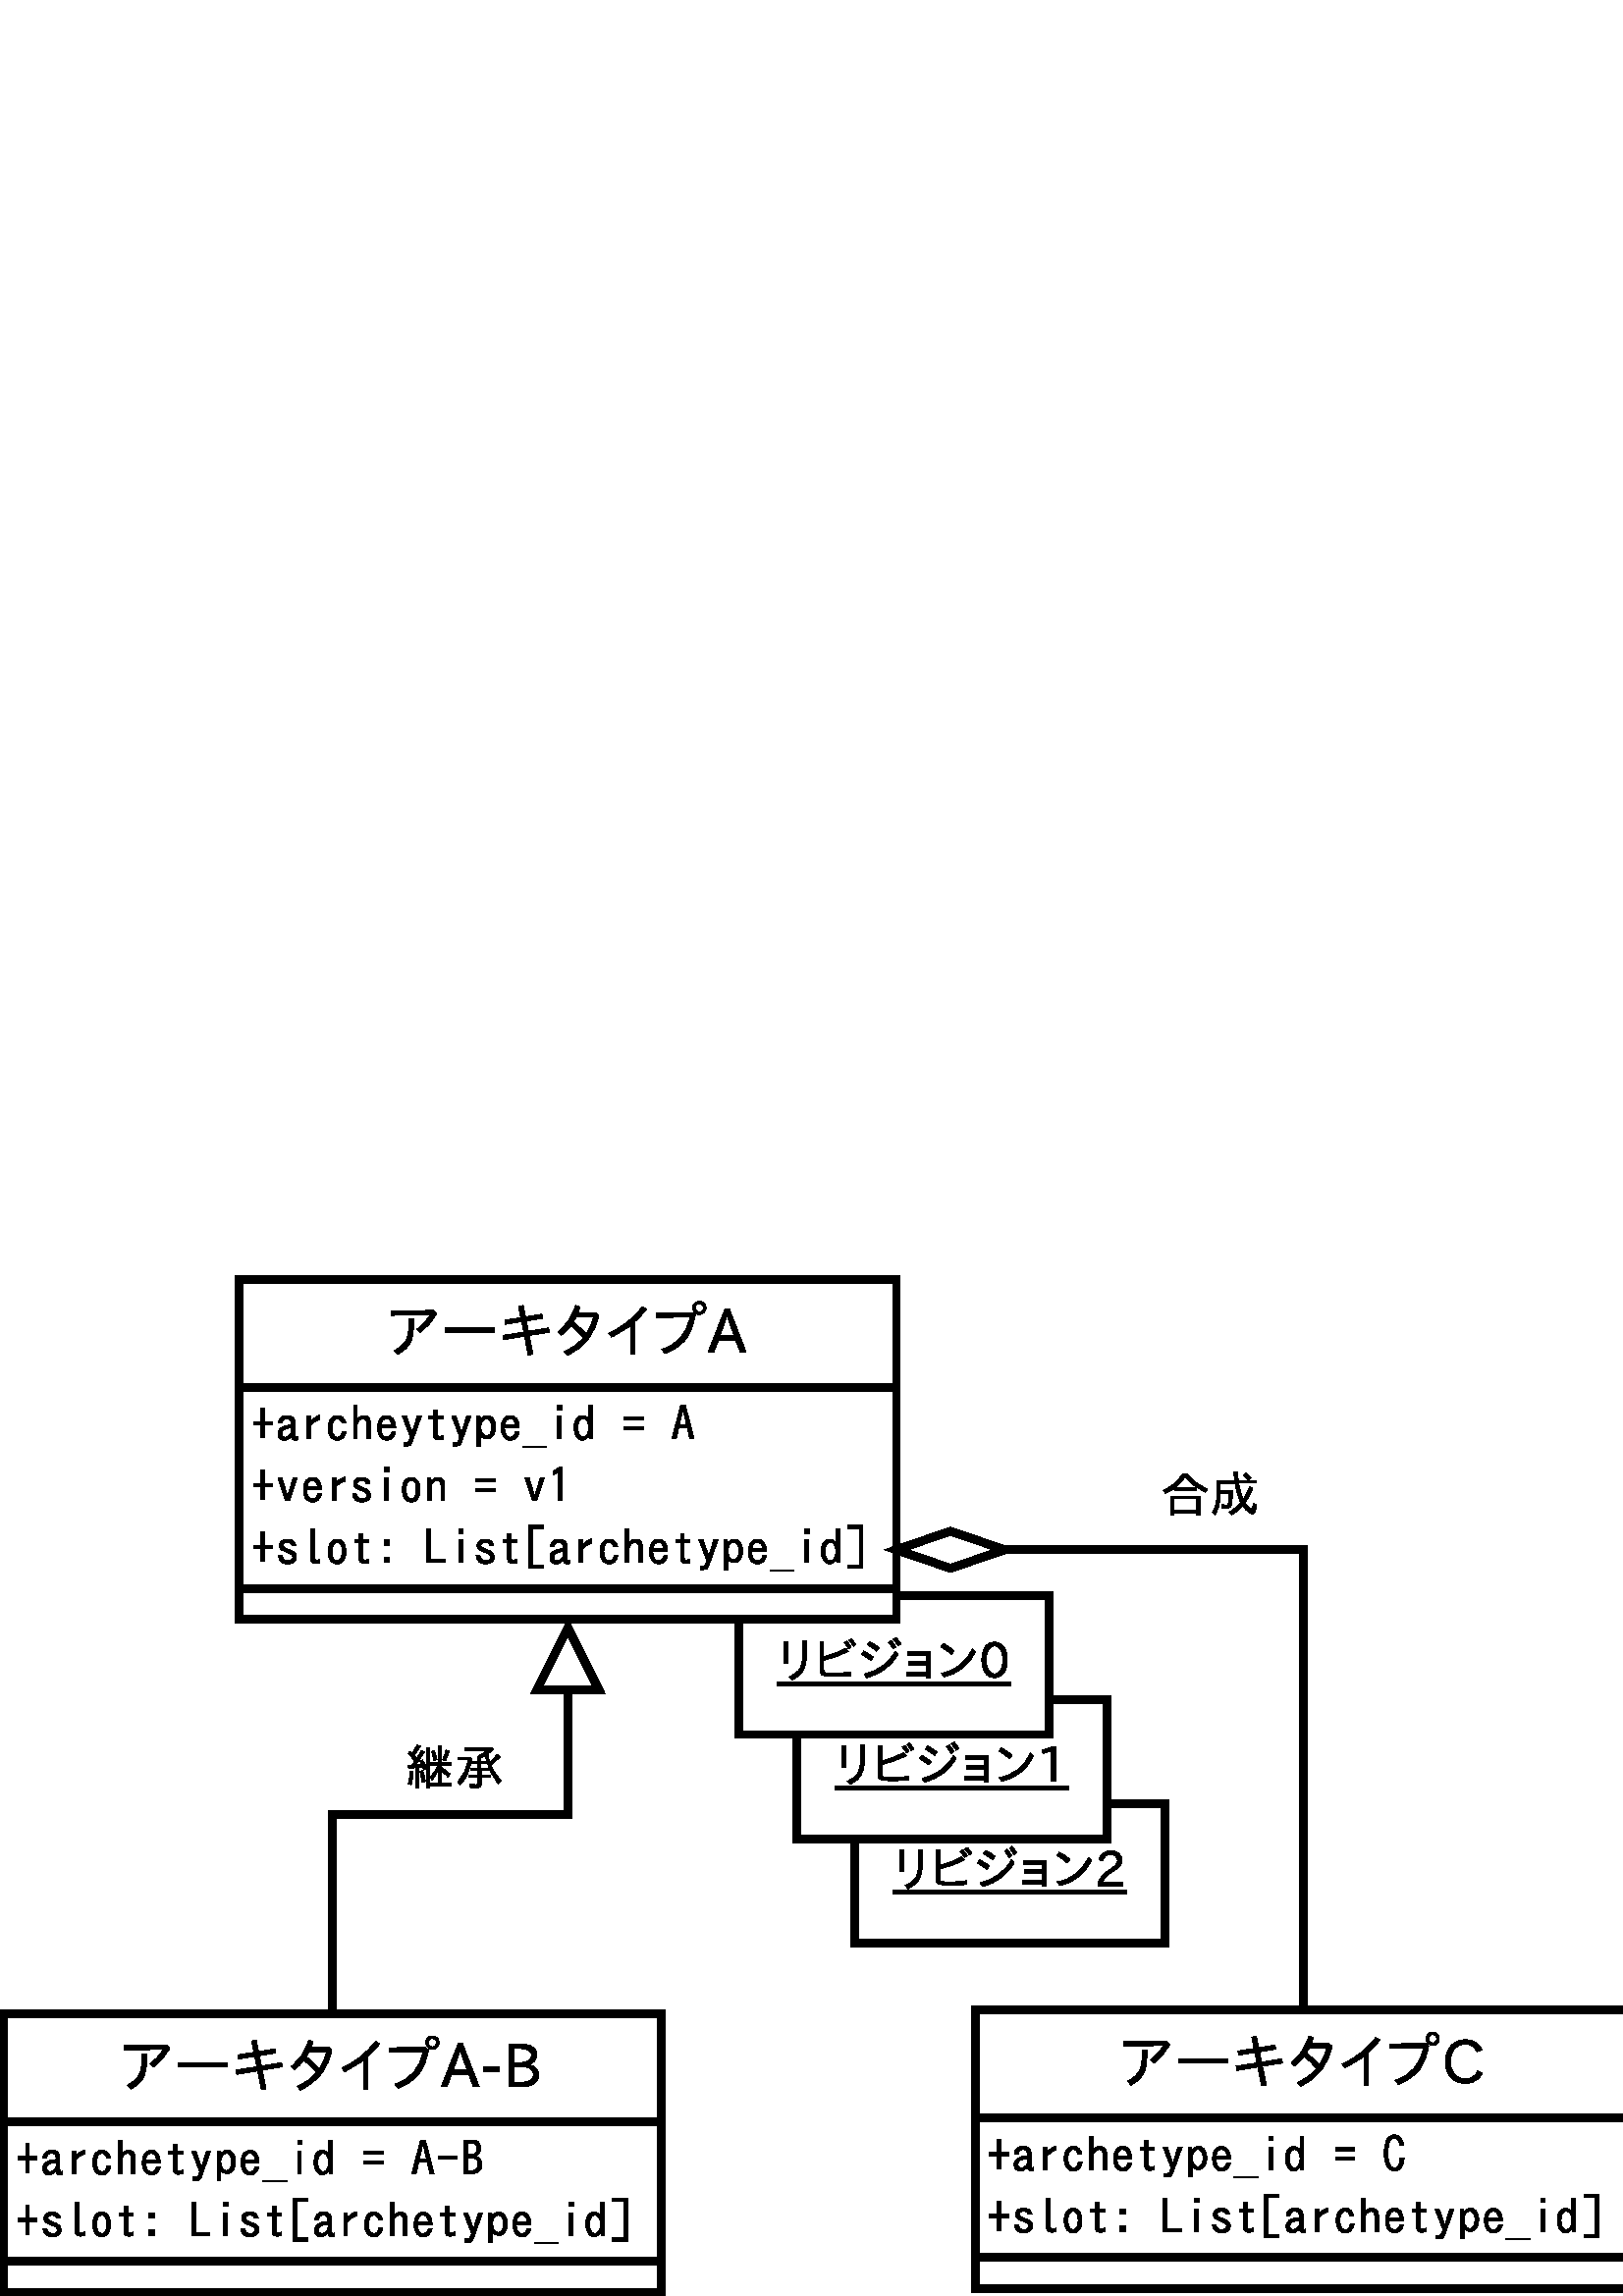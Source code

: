 %!PS-Adobe-2.0 EPSF-2.0
%%Orientation: Portrait
%%Magnification: 1.0
%%BoundingBox: 0 0 600 375
%%BeginSetup
%%EndSetup
%%EndComments
%%BeginProlog
[ /.notdef /.notdef /.notdef /.notdef /.notdef /.notdef /.notdef /.notdef /.notdef /.notdef
/.notdef /.notdef /.notdef /.notdef /.notdef /.notdef /.notdef /.notdef /.notdef /.notdef
/.notdef /.notdef /.notdef /.notdef /.notdef /.notdef /.notdef /.notdef /.notdef /.notdef
/.notdef /.notdef /space /exclam /quotedbl /numbersign /dollar /percent /ampersand /quoteright
/parenleft /parenright /asterisk /plus /comma /hyphen /period /slash /zero /one
/two /three /four /five /six /seven /eight /nine /colon /semicolon
/less /equal /greater /question /at /A /B /C /D /E
/F /G /H /I /J /K /L /M /N /O
/P /Q /R /S /T /U /V /W /X /Y
/Z /bracketleft /backslash /bracketright /asciicircum /underscore /quoteleft /a /b /c
/d /e /f /g /h /i /j /k /l /m
/n /o /p /q /r /s /t /u /v /w
/x /y /z /braceleft /bar /braceright /asciitilde /.notdef /.notdef /.notdef
/.notdef /.notdef /.notdef /.notdef /.notdef /.notdef /.notdef /.notdef /.notdef /.notdef
/.notdef /.notdef /.notdef /.notdef /.notdef /.notdef /.notdef /.notdef /.notdef /.notdef
/.notdef /.notdef /.notdef /.notdef /.notdef /.notdef /.notdef /.notdef /.notdef /.notdef
/space /exclamdown /cent /sterling /currency /yen /brokenbar /section /dieresis /copyright
/ordfeminine /guillemotleft /logicalnot /hyphen /registered /macron /degree /plusminus /twosuperior /threesuperior
/acute /mu /paragraph /periodcentered /cedilla /onesuperior /ordmasculine /guillemotright /onequarter /onehalf
/threequarters /questiondown /Agrave /Aacute /Acircumflex /Atilde /Adieresis /Aring /AE /Ccedilla
/Egrave /Eacute /Ecircumflex /Edieresis /Igrave /Iacute /Icircumflex /Idieresis /Eth /Ntilde
/Ograve /Oacute /Ocircumflex /Otilde /Odieresis /multiply /Oslash /Ugrave /Uacute /Ucircumflex
/Udieresis /Yacute /Thorn /germandbls /agrave /aacute /acircumflex /atilde /adieresis /aring
/ae /ccedilla /egrave /eacute /ecircumflex /edieresis /igrave /iacute /icircumflex /idieresis
/eth /ntilde /ograve /oacute /ocircumflex /otilde /odieresis /divide /oslash /ugrave
/uacute /ucircumflex /udieresis /yacute /thorn /ydieresis] /isolatin1encoding exch def
/cp {closepath} bind def
/c {curveto} bind def
/f {fill} bind def
/a {arc} bind def
/ef {eofill} bind def
/ex {exch} bind def
/gr {grestore} bind def
/gs {gsave} bind def
/sa {save} bind def
/rs {restore} bind def
/l {lineto} bind def
/m {moveto} bind def
/rm {rmoveto} bind def
/n {newpath} bind def
/s {stroke} bind def
/sh {show} bind def
/slc {setlinecap} bind def
/slj {setlinejoin} bind def
/slw {setlinewidth} bind def
/srgb {setrgbcolor} bind def
/rot {rotate} bind def
/sc {scale} bind def
/sd {setdash} bind def
/ff {findfont} bind def
/sf {setfont} bind def
/scf {scalefont} bind def
/sw {stringwidth pop} bind def
/tr {translate} bind def

/ellipsedict 8 dict def
ellipsedict /mtrx matrix put
/ellipse
{ ellipsedict begin
   /endangle exch def
   /startangle exch def
   /yrad exch def
   /xrad exch def
   /y exch def
   /x exch def   /savematrix mtrx currentmatrix def
   x y tr xrad yrad sc
   0 0 1 startangle endangle arc
   savematrix setmatrix
   end
} def

/mergeprocs {
dup length
3 -1 roll
dup
length
dup
5 1 roll
3 -1 roll
add
array cvx
dup
3 -1 roll
0 exch
putinterval
dup
4 2 roll
putinterval
} bind def
/dpi_x 300 def
/dpi_y 300 def
/conicto {
    /to_y exch def
    /to_x exch def
    /conic_cntrl_y exch def
    /conic_cntrl_x exch def
    currentpoint
    /p0_y exch def
    /p0_x exch def
    /p1_x p0_x conic_cntrl_x p0_x sub 2 3 div mul add def
    /p1_y p0_y conic_cntrl_y p0_y sub 2 3 div mul add def
    /p2_x p1_x to_x p0_x sub 1 3 div mul add def
    /p2_y p1_y to_y p0_y sub 1 3 div mul add def
    p1_x p1_y p2_x p2_y to_x to_y curveto
} bind def
/start_ol { gsave 1.1 dpi_x div dup scale} bind def
/end_ol { closepath fill grestore } bind def
28.346 -28.346 scale
-5.463 -22.715 translate
%%EndProlog


0.1 slw
[] 0 sd
1.0 1.0 1.0 srgb
n 16.515 16.35 m 16.515 18.15 l 20.535 18.15 l 20.535 16.35 l f
0.0 0.0 0.0 srgb
n 16.515 16.35 m 16.515 18.15 l 20.535 18.15 l 20.535 16.35 l cp s
gsave 17.015 17.415 translate 0.035 -0.035 scale
start_ol
704 3648 moveto
1088 3648 lineto
1088 1472 lineto
704 1472 lineto
704 3648 lineto
2560 3712 moveto
2944 3712 lineto
2944 2115 lineto
2944 1212 2578 630 conicto
2253 118 1523 -240 conicto
1224 87 lineto
1967 402 2261 857 conicto
2560 1321 2560 2096 conicto
2560 3712 lineto
end_ol grestore 
gsave 17.495 17.415 translate 0.035 -0.035 scale
start_ol
576 3648 moveto
960 3648 lineto
960 2132 lineto
2239 2419 3153 2977 conicto
3447 2661 lineto
2309 2061 960 1767 conicto
960 830 lineto
960 575 1106 515 conicto
1257 448 1941 448 conicto
2708 448 3648 569 conicto
3648 181 lineto
2783 128 2026 128 conicto
1018 128 795 271 conicto
576 404 576 757 conicto
576 3648 lineto
3461 2920 moveto
3260 3271 3026 3517 conicto
3282 3691 lineto
3525 3432 3726 3105 conicto
3461 2920 lineto
3940 3162 moveto
3711 3551 3497 3750 conicto
3741 3916 lineto
4005 3674 4204 3341 conicto
3940 3162 lineto
end_ol grestore 
gsave 18.064 17.415 translate 0.035 -0.035 scale
start_ol
1853 2679 moveto
1390 3078 929 3308 conicto
1157 3629 lineto
1606 3408 2111 3021 conicto
1853 2679 lineto
587 375 moveto
2701 826 3760 2674 conicto
4026 2373 lineto
2969 527 831 -5 conicto
587 375 lineto
3515 2883 moveto
3334 3263 3054 3565 conicto
3320 3741 lineto
3584 3484 3802 3083 conicto
3515 2883 lineto
1278 1727 moveto
817 2121 335 2358 conicto
563 2684 lineto
1076 2437 1532 2066 conicto
1278 1727 lineto
4016 3202 moveto
3814 3584 3546 3867 conicto
3817 4033 lineto
4071 3786 4308 3389 conicto
4016 3202 lineto
end_ol grestore 
gsave 18.638 17.415 translate 0.035 -0.035 scale
start_ol
512 2624 moveto
2816 2624 lineto
2816 0 lineto
2432 0 lineto
2432 192 lineto
448 192 lineto
448 576 lineto
2432 576 lineto
2432 1280 lineto
640 1280 lineto
640 1664 lineto
2432 1664 lineto
2432 2240 lineto
512 2240 lineto
512 2624 lineto
end_ol grestore 
gsave 19.081 17.415 translate 0.035 -0.035 scale
start_ol
1468 2344 moveto
990 2779 413 3104 conicto
660 3434 lineto
1178 3182 1750 2705 conicto
1468 2344 lineto
447 463 moveto
2639 841 3574 2909 conicto
3881 2636 lineto
2964 603 701 78 conicto
447 463 lineto
end_ol grestore 
gsave 19.63 17.415 translate 0.035 -0.035 scale
start_ol
2752 64 moveto
320 64 lineto
320 467 lineto
606 1125 1413 1668 conicto
1548 1757 lineto
1961 2036 2091 2193 conicto
2240 2375 2240 2594 conicto
2240 2836 2065 3009 conicto
1872 3200 1558 3200 conicto
928 3200 732 2553 conicto
358 2686 lineto
628 3584 1583 3584 conicto
2106 3584 2416 3279 conicto
2688 3005 2688 2616 conicto
2688 2328 2513 2093 conicto
2352 1859 1772 1494 conicto
1671 1432 lineto
933 971 722 448 conicto
2752 448 lineto
2752 64 lineto
end_ol grestore 
0.05 slw
n 17.015 17.492 m 20.035 17.492 l s
0.1 slw
[] 0 sd
1.0 1.0 1.0 srgb
n 15.765 15.0 m 15.765 16.8 l 19.785 16.8 l 19.785 15.0 l f
0.0 0.0 0.0 srgb
n 15.765 15.0 m 15.765 16.8 l 19.785 16.8 l 19.785 15.0 l cp s
gsave 16.265 16.065 translate 0.035 -0.035 scale
start_ol
704 3648 moveto
1088 3648 lineto
1088 1472 lineto
704 1472 lineto
704 3648 lineto
2560 3712 moveto
2944 3712 lineto
2944 2115 lineto
2944 1212 2578 630 conicto
2253 118 1523 -240 conicto
1224 87 lineto
1967 402 2261 857 conicto
2560 1321 2560 2096 conicto
2560 3712 lineto
end_ol grestore 
gsave 16.745 16.065 translate 0.035 -0.035 scale
start_ol
576 3648 moveto
960 3648 lineto
960 2132 lineto
2239 2419 3153 2977 conicto
3447 2661 lineto
2309 2061 960 1767 conicto
960 830 lineto
960 575 1106 515 conicto
1257 448 1941 448 conicto
2708 448 3648 569 conicto
3648 181 lineto
2783 128 2026 128 conicto
1018 128 795 271 conicto
576 404 576 757 conicto
576 3648 lineto
3461 2920 moveto
3260 3271 3026 3517 conicto
3282 3691 lineto
3525 3432 3726 3105 conicto
3461 2920 lineto
3940 3162 moveto
3711 3551 3497 3750 conicto
3741 3916 lineto
4005 3674 4204 3341 conicto
3940 3162 lineto
end_ol grestore 
gsave 17.314 16.065 translate 0.035 -0.035 scale
start_ol
1853 2679 moveto
1390 3078 929 3308 conicto
1157 3629 lineto
1606 3408 2111 3021 conicto
1853 2679 lineto
587 375 moveto
2701 826 3760 2674 conicto
4026 2373 lineto
2969 527 831 -5 conicto
587 375 lineto
3515 2883 moveto
3334 3263 3054 3565 conicto
3320 3741 lineto
3584 3484 3802 3083 conicto
3515 2883 lineto
1278 1727 moveto
817 2121 335 2358 conicto
563 2684 lineto
1076 2437 1532 2066 conicto
1278 1727 lineto
4016 3202 moveto
3814 3584 3546 3867 conicto
3817 4033 lineto
4071 3786 4308 3389 conicto
4016 3202 lineto
end_ol grestore 
gsave 17.888 16.065 translate 0.035 -0.035 scale
start_ol
512 2624 moveto
2816 2624 lineto
2816 0 lineto
2432 0 lineto
2432 192 lineto
448 192 lineto
448 576 lineto
2432 576 lineto
2432 1280 lineto
640 1280 lineto
640 1664 lineto
2432 1664 lineto
2432 2240 lineto
512 2240 lineto
512 2624 lineto
end_ol grestore 
gsave 18.331 16.065 translate 0.035 -0.035 scale
start_ol
1468 2344 moveto
990 2779 413 3104 conicto
660 3434 lineto
1178 3182 1750 2705 conicto
1468 2344 lineto
447 463 moveto
2639 841 3574 2909 conicto
3881 2636 lineto
2964 603 701 78 conicto
447 463 lineto
end_ol grestore 
gsave 18.88 16.065 translate 0.035 -0.035 scale
start_ol
1856 64 moveto
1408 64 lineto
1408 3112 lineto
1006 2975 562 2881 conicto
484 3209 lineto
1125 3367 1572 3584 conicto
1856 3584 lineto
1856 64 lineto
end_ol grestore 
0.05 slw
n 16.265 16.142 m 19.285 16.142 l s
0.1 slw
[] 0 sd
1.0 1.0 1.0 srgb
n 15.015 13.65 m 15.015 15.45 l 19.035 15.45 l 19.035 13.65 l f
0.0 0.0 0.0 srgb
n 15.015 13.65 m 15.015 15.45 l 19.035 15.45 l 19.035 13.65 l cp s
gsave 15.515 14.715 translate 0.035 -0.035 scale
start_ol
704 3648 moveto
1088 3648 lineto
1088 1472 lineto
704 1472 lineto
704 3648 lineto
2560 3712 moveto
2944 3712 lineto
2944 2115 lineto
2944 1212 2578 630 conicto
2253 118 1523 -240 conicto
1224 87 lineto
1967 402 2261 857 conicto
2560 1321 2560 2096 conicto
2560 3712 lineto
end_ol grestore 
gsave 15.995 14.715 translate 0.035 -0.035 scale
start_ol
576 3648 moveto
960 3648 lineto
960 2132 lineto
2239 2419 3153 2977 conicto
3447 2661 lineto
2309 2061 960 1767 conicto
960 830 lineto
960 575 1106 515 conicto
1257 448 1941 448 conicto
2708 448 3648 569 conicto
3648 181 lineto
2783 128 2026 128 conicto
1018 128 795 271 conicto
576 404 576 757 conicto
576 3648 lineto
3461 2920 moveto
3260 3271 3026 3517 conicto
3282 3691 lineto
3525 3432 3726 3105 conicto
3461 2920 lineto
3940 3162 moveto
3711 3551 3497 3750 conicto
3741 3916 lineto
4005 3674 4204 3341 conicto
3940 3162 lineto
end_ol grestore 
gsave 16.564 14.715 translate 0.035 -0.035 scale
start_ol
1853 2679 moveto
1390 3078 929 3308 conicto
1157 3629 lineto
1606 3408 2111 3021 conicto
1853 2679 lineto
587 375 moveto
2701 826 3760 2674 conicto
4026 2373 lineto
2969 527 831 -5 conicto
587 375 lineto
3515 2883 moveto
3334 3263 3054 3565 conicto
3320 3741 lineto
3584 3484 3802 3083 conicto
3515 2883 lineto
1278 1727 moveto
817 2121 335 2358 conicto
563 2684 lineto
1076 2437 1532 2066 conicto
1278 1727 lineto
4016 3202 moveto
3814 3584 3546 3867 conicto
3817 4033 lineto
4071 3786 4308 3389 conicto
4016 3202 lineto
end_ol grestore 
gsave 17.138 14.715 translate 0.035 -0.035 scale
start_ol
512 2624 moveto
2816 2624 lineto
2816 0 lineto
2432 0 lineto
2432 192 lineto
448 192 lineto
448 576 lineto
2432 576 lineto
2432 1280 lineto
640 1280 lineto
640 1664 lineto
2432 1664 lineto
2432 2240 lineto
512 2240 lineto
512 2624 lineto
end_ol grestore 
gsave 17.581 14.715 translate 0.035 -0.035 scale
start_ol
1468 2344 moveto
990 2779 413 3104 conicto
660 3434 lineto
1178 3182 1750 2705 conicto
1468 2344 lineto
447 463 moveto
2639 841 3574 2909 conicto
3881 2636 lineto
2964 603 701 78 conicto
447 463 lineto
end_ol grestore 
gsave 18.13 14.715 translate 0.035 -0.035 scale
start_ol
1552 3584 moveto
2196 3584 2542 2995 conicto
2816 2529 2816 1790 conicto
2816 1057 2542 582 conicto
2200 0 1535 0 conicto
872 0 530 582 conicto
256 1057 256 1794 conicto
256 2821 759 3290 conicto
1079 3584 1552 3584 conicto
1535 3200 moveto
1151 3200 930 2826 conicto
704 2448 704 1782 conicto
704 1129 925 753 conicto
1148 384 1535 384 conicto
1998 384 2222 903 conicto
2368 1251 2368 1807 conicto
2368 2455 2142 2826 conicto
1914 3200 1535 3200 conicto
end_ol grestore 
0.05 slw
n 15.515 14.793 m 18.535 14.793 l s
0.1 slw
[] 0 sd
1.0 1.0 1.0 srgb
n 8.558 9.56 m 8.558 10.96 l 17.058 10.96 l 17.058 9.56 l f
0.0 0.0 0.0 srgb
n 8.558 9.56 m 8.558 10.96 l 17.058 10.96 l 17.058 9.56 l cp s
gsave 10.478 10.51 translate 0.035 -0.035 scale
start_ol
4585 4264 moveto
4923 3927 lineto
4297 2822 3299 2038 conicto
2949 2376 lineto
3768 2969 4297 3827 conicto
320 3753 lineto
320 4212 lineto
4585 4264 lineto
664 222 moveto
1701 745 1980 1568 conicto
2150 2047 2150 3392 conicto
2635 3392 lineto
2626 1844 2397 1257 conicto
2056 387 1019 -162 conicto
664 222 lineto
end_ol grestore 
gsave 11.172 10.51 translate 0.035 -0.035 scale
start_ol
384 2496 moveto
5312 2496 lineto
5312 2048 lineto
384 2048 lineto
384 2496 lineto
end_ol grestore 
gsave 11.924 10.51 translate 0.035 -0.035 scale
start_ol
2382 4753 moveto
2617 3604 lineto
2961 3663 lineto
3237 3707 lineto
3677 3783 lineto
3954 3833 lineto
4259 3886 lineto
4339 3466 lineto
2697 3193 lineto
2905 2147 lineto
3604 2262 4218 2371 conicto
4562 2429 lineto
4935 2497 lineto
5017 2062 lineto
2990 1733 lineto
3369 -138 lineto
2905 -247 lineto
2526 1654 lineto
423 1304 lineto
338 1745 lineto
779 1810 lineto
1125 1865 lineto
1704 1956 lineto
2059 2009 lineto
2444 2071 lineto
2233 3123 lineto
596 2852 lineto
523 3278 lineto
732 3304 1571 3434 conicto
1842 3478 lineto
2147 3525 lineto
1921 4662 lineto
2382 4753 lineto
end_ol grestore 
gsave 12.636 10.51 translate 0.035 -0.035 scale
start_ol
4139 4032 moveto
4453 3760 lineto
4189 2429 3393 1378 conicto
2579 310 1293 -279 conicto
958 106 lineto
2121 576 2834 1425 conicto
2852 1448 lineto
2899 1507 lineto
2285 2232 1624 2717 conicto
1204 2162 682 1766 conicto
355 2103 lineto
1615 3036 2112 4755 conicto
2564 4628 lineto
2467 4290 2359 4032 conicto
4139 4032 lineto
2165 3584 moveto
2092 3428 1871 3073 conicto
2529 2591 3190 1886 conicto
3693 2659 3922 3584 conicto
2165 3584 lineto
end_ol grestore 
gsave 13.29 10.51 translate 0.035 -0.035 scale
start_ol
2560 -192 moveto
2560 2725 lineto
1582 1987 656 1582 conicto
351 1961 lineto
2413 2845 3754 4646 conicto
4174 4388 lineto
3675 3727 3008 3142 conicto
3008 -192 lineto
2560 -192 lineto
end_ol grestore 
gsave 13.897 10.51 translate 0.035 -0.035 scale
start_ol
4076 4036 moveto
4358 3778 lineto
4132 2256 3377 1319 conicto
2637 405 1315 -91 conicto
971 332 lineto
3365 1064 3817 3593 conicto
448 3531 lineto
448 3989 lineto
4076 4036 lineto
4775 5184 moveto
5053 5184 5264 4963 conicto
5440 4769 5440 4512 conicto
5440 4318 5330 4151 conicto
5127 3840 4761 3840 conicto
4597 3840 4457 3921 conicto
4096 4115 4096 4518 conicto
4096 4858 4382 5062 conicto
4561 5184 4775 5184 conicto
4770 4928 moveto
4674 4928 4573 4879 conicto
4352 4762 4352 4512 conicto
4352 4401 4423 4290 conicto
4542 4096 4770 4096 conicto
4920 4096 5046 4204 conicto
5184 4324 5184 4512 conicto
5184 4700 5040 4826 conicto
4920 4928 4770 4928 conicto
end_ol grestore 
gsave 14.624 10.51 translate 0.035 -0.035 scale
start_ol
3813 64 moveto
3237 64 lineto
2761 1280 lineto
1034 1280 lineto
567 64 lineto
-6 64 lineto
1698 4416 lineto
2124 4416 lineto
3813 64 lineto
2611 1728 moveto
2176 2894 lineto
1997 3382 1906 3778 conicto
1889 3778 lineto
1783 3358 1613 2894 conicto
1187 1728 lineto
2611 1728 lineto
end_ol grestore 
1.0 1.0 1.0 srgb
n 8.558 10.96 m 8.558 13.56 l 17.058 13.56 l 17.058 10.96 l f
0.0 0.0 0.0 srgb
n 8.558 10.96 m 8.558 13.56 l 17.058 13.56 l 17.058 10.96 l cp s
gsave 8.708 11.66 translate 0.035 -0.035 scale
start_ol
1024 3328 moveto
1408 3328 lineto
1408 1984 lineto
2176 1984 lineto
2176 1664 lineto
1408 1664 lineto
1408 384 lineto
1024 384 lineto
1024 1664 lineto
256 1664 lineto
256 1984 lineto
1024 1984 lineto
1024 3328 lineto
end_ol grestore 
gsave 9.027 11.66 translate 0.035 -0.035 scale
start_ol
277 1856 moveto
374 2624 1177 2624 conicto
1984 2624 1984 1779 conicto
1984 632 lineto
1984 448 2117 448 conicto
2162 448 2240 512 conicto
2240 173 lineto
2135 128 1988 128 conicto
1641 128 1595 504 conicto
1272 128 886 128 conicto
633 128 470 264 conicto
256 440 256 785 conicto
256 1588 1600 1683 conicto
1600 1779 lineto
1600 2304 1158 2304 conicto
703 2304 667 1856 conicto
277 1856 lineto
1600 1380 moveto
640 1329 640 802 conicto
640 448 965 448 conicto
1187 448 1398 633 conicto
1600 807 1600 1063 conicto
1600 1380 lineto
end_ol grestore 
gsave 9.347 11.66 translate 0.035 -0.035 scale
start_ol
1088 2560 moveto
1088 2075 lineto
1506 2518 1984 2653 conicto
1984 2231 lineto
1436 2098 1088 1634 conicto
1088 256 lineto
704 256 lineto
704 2560 lineto
1088 2560 lineto
end_ol grestore 
gsave 9.667 11.66 translate 0.035 -0.035 scale
start_ol
2140 1024 moveto
1953 128 1235 128 conicto
802 128 549 493 conicto
320 827 320 1377 conicto
320 1901 535 2235 conicto
788 2624 1230 2624 conicto
1915 2624 2102 1856 conicto
1712 1856 lineto
1613 2304 1236 2304 conicto
996 2304 856 2072 conicto
704 1822 704 1377 conicto
704 1009 808 775 conicto
948 448 1237 448 conicto
1656 448 1746 1024 conicto
2140 1024 lineto
end_ol grestore 
gsave 9.986 11.66 translate 0.035 -0.035 scale
start_ol
384 3648 moveto
768 3648 lineto
768 2309 lineto
1111 2624 1450 2624 conicto
1835 2624 2013 2291 conicto
2112 2103 2112 1835 conicto
2112 256 lineto
1728 256 lineto
1728 1728 lineto
1728 2304 1374 2304 conicto
1136 2304 955 2123 conicto
768 1927 768 1676 conicto
768 256 lineto
384 256 lineto
384 3648 lineto
end_ol grestore 
gsave 10.306 11.66 translate 0.035 -0.035 scale
start_ol
2140 960 moveto
1932 128 1235 128 conicto
802 128 549 493 conicto
320 828 320 1376 conicto
320 1900 535 2235 conicto
788 2624 1230 2624 conicto
2093 2624 2149 1344 conicto
658 1344 lineto
687 448 1226 448 conicto
1653 448 1760 960 conicto
2140 960 lineto
1760 1664 moveto
1682 2304 1216 2304 conicto
767 2304 672 1664 conicto
1760 1664 lineto
end_ol grestore 
gsave 10.626 11.66 translate 0.035 -0.035 scale
start_ol
317 2560 moveto
735 2560 lineto
1315 916 lineto
1826 2560 lineto
2248 2560 lineto
1294 -110 lineto
1216 -343 1023 -416 conicto
933 -452 448 -452 conicto
448 -100 lineto
657 -100 lineto
731 -100 764 -100 conicto
928 -100 977 31 conicto
1134 453 lineto
317 2560 lineto
end_ol grestore 
gsave 10.945 11.66 translate 0.035 -0.035 scale
start_ol
960 3200 moveto
1344 3200 lineto
1344 2560 lineto
1920 2560 lineto
1920 2240 lineto
1344 2240 lineto
1344 737 lineto
1344 512 1520 512 conicto
1735 512 1920 607 conicto
1920 237 lineto
1637 192 1434 192 conicto
960 192 960 686 conicto
960 2240 lineto
512 2240 lineto
512 2560 lineto
960 2560 lineto
960 3200 lineto
end_ol grestore 
gsave 11.265 11.66 translate 0.035 -0.035 scale
start_ol
317 2560 moveto
735 2560 lineto
1315 916 lineto
1826 2560 lineto
2248 2560 lineto
1294 -110 lineto
1216 -343 1023 -416 conicto
933 -452 448 -452 conicto
448 -100 lineto
657 -100 lineto
731 -100 764 -100 conicto
928 -100 977 31 conicto
1134 453 lineto
317 2560 lineto
end_ol grestore 
gsave 11.585 11.66 translate 0.035 -0.035 scale
start_ol
669 2560 moveto
733 2261 lineto
1060 2624 1410 2624 conicto
1768 2624 1997 2317 conicto
2240 1986 2240 1462 conicto
2240 972 2045 644 conicto
1814 256 1406 256 conicto
1054 256 768 531 conicto
768 -448 lineto
384 -448 lineto
384 2560 lineto
669 2560 lineto
1336 2304 moveto
1100 2304 935 2068 conicto
768 1825 768 1455 conicto
768 1118 883 894 conicto
1039 576 1337 576 conicto
1573 576 1711 790 conicto
1856 1037 1856 1448 conicto
1856 1824 1726 2052 conicto
1583 2304 1336 2304 conicto
end_ol grestore 
gsave 11.905 11.66 translate 0.035 -0.035 scale
start_ol
2140 960 moveto
1932 128 1235 128 conicto
802 128 549 493 conicto
320 828 320 1376 conicto
320 1900 535 2235 conicto
788 2624 1230 2624 conicto
2093 2624 2149 1344 conicto
658 1344 lineto
687 448 1226 448 conicto
1653 448 1760 960 conicto
2140 960 lineto
1760 1664 moveto
1682 2304 1216 2304 conicto
767 2304 672 1664 conicto
1760 1664 lineto
end_ol grestore 
gsave 12.224 11.66 translate 0.035 -0.035 scale
start_ol
0 -448 moveto
2432 -448 lineto
2432 -576 lineto
0 -576 lineto
0 -448 lineto
end_ol grestore 
gsave 12.544 11.66 translate 0.035 -0.035 scale
start_ol
1024 3648 moveto
1472 3648 lineto
1472 3200 lineto
1024 3200 lineto
1024 3648 lineto
1024 2560 moveto
1408 2560 lineto
1408 256 lineto
1024 256 lineto
1024 2560 lineto
end_ol grestore 
gsave 12.864 11.66 translate 0.035 -0.035 scale
start_ol
1664 3648 moveto
2048 3648 lineto
2048 256 lineto
1768 256 lineto
1669 543 lineto
1422 128 1023 128 conicto
655 128 429 500 conicto
192 843 192 1415 conicto
192 1883 364 2205 conicto
591 2624 1014 2624 conicto
1365 2624 1664 2307 conicto
1664 3648 lineto
1096 2304 moveto
847 2304 701 2024 conicto
576 1771 576 1402 conicto
576 1000 691 752 conicto
828 448 1096 448 conicto
1339 448 1499 699 conicto
1664 949 1664 1402 conicto
1664 1769 1539 2005 conicto
1386 2304 1096 2304 conicto
end_ol grestore 
gsave 13.183 11.66 translate 0.035 -0.035 scale
start_ol
end_ol grestore 
gsave 13.503 11.66 translate 0.035 -0.035 scale
start_ol
256 2496 moveto
2176 2496 lineto
2176 2176 lineto
256 2176 lineto
256 2496 lineto
256 1536 moveto
2176 1536 lineto
2176 1216 lineto
256 1216 lineto
256 1536 lineto
end_ol grestore 
gsave 13.823 11.66 translate 0.035 -0.035 scale
start_ol
end_ol grestore 
gsave 14.142 11.66 translate 0.035 -0.035 scale
start_ol
974 3648 moveto
1458 3648 lineto
2330 256 lineto
1907 256 lineto
1648 1408 lineto
784 1408 lineto
525 256 lineto
102 256 lineto
974 3648 lineto
1216 3310 moveto
860 1728 lineto
1570 1728 lineto
1216 3310 lineto
end_ol grestore 
gsave 8.708 12.46 translate 0.035 -0.035 scale
start_ol
1024 3328 moveto
1408 3328 lineto
1408 1984 lineto
2176 1984 lineto
2176 1664 lineto
1408 1664 lineto
1408 384 lineto
1024 384 lineto
1024 1664 lineto
256 1664 lineto
256 1984 lineto
1024 1984 lineto
1024 3328 lineto
end_ol grestore 
gsave 9.027 12.46 translate 0.035 -0.035 scale
start_ol
247 2560 moveto
656 2560 lineto
1216 699 lineto
1774 2560 lineto
2183 2560 lineto
1416 256 lineto
1017 256 lineto
247 2560 lineto
end_ol grestore 
gsave 9.347 12.46 translate 0.035 -0.035 scale
start_ol
2140 960 moveto
1932 128 1235 128 conicto
802 128 549 493 conicto
320 828 320 1376 conicto
320 1900 535 2235 conicto
788 2624 1230 2624 conicto
2093 2624 2149 1344 conicto
658 1344 lineto
687 448 1226 448 conicto
1653 448 1760 960 conicto
2140 960 lineto
1760 1664 moveto
1682 2304 1216 2304 conicto
767 2304 672 1664 conicto
1760 1664 lineto
end_ol grestore 
gsave 9.667 12.46 translate 0.035 -0.035 scale
start_ol
1088 2560 moveto
1088 2075 lineto
1506 2518 1984 2653 conicto
1984 2231 lineto
1436 2098 1088 1634 conicto
1088 256 lineto
704 256 lineto
704 2560 lineto
1088 2560 lineto
end_ol grestore 
gsave 9.986 12.46 translate 0.035 -0.035 scale
start_ol
677 960 moveto
740 448 1233 448 conicto
1728 448 1728 804 conicto
1728 975 1613 1070 conicto
1492 1173 1179 1284 conicto
1111 1310 lineto
765 1431 608 1553 conicto
384 1731 384 1983 conicto
384 2284 648 2467 conicto
876 2624 1201 2624 conicto
1936 2624 2052 1984 conicto
1674 1984 lineto
1616 2304 1206 2304 conicto
768 2304 768 1990 conicto
768 1785 1355 1575 conicto
1686 1457 1830 1351 conicto
2112 1148 2112 815 conicto
2112 491 1857 303 conicto
1616 128 1230 128 conicto
387 128 292 960 conicto
677 960 lineto
end_ol grestore 
gsave 10.306 12.46 translate 0.035 -0.035 scale
start_ol
1024 3648 moveto
1472 3648 lineto
1472 3200 lineto
1024 3200 lineto
1024 3648 lineto
1024 2560 moveto
1408 2560 lineto
1408 256 lineto
1024 256 lineto
1024 2560 lineto
end_ol grestore 
gsave 10.626 12.46 translate 0.035 -0.035 scale
start_ol
1221 2624 moveto
1654 2624 1900 2231 conicto
2112 1903 2112 1377 conicto
2112 981 1985 683 conicto
1750 128 1211 128 conicto
794 128 546 493 conicto
320 827 320 1377 conicto
320 1970 580 2309 conicto
829 2624 1221 2624 conicto
1225 2304 moveto
973 2304 830 2026 conicto
704 1781 704 1377 conicto
704 1005 805 770 conicto
943 448 1216 448 conicto
1466 448 1605 730 conicto
1728 977 1728 1384 conicto
1728 1808 1625 2051 conicto
1485 2304 1225 2304 conicto
end_ol grestore 
gsave 10.945 12.46 translate 0.035 -0.035 scale
start_ol
690 2560 moveto
748 2273 lineto
1103 2624 1450 2624 conicto
1835 2624 2013 2291 conicto
2112 2103 2112 1835 conicto
2112 256 lineto
1728 256 lineto
1728 1728 lineto
1728 2304 1374 2304 conicto
1133 2304 955 2123 conicto
768 1927 768 1674 conicto
768 256 lineto
384 256 lineto
384 2560 lineto
690 2560 lineto
end_ol grestore 
gsave 11.265 12.46 translate 0.035 -0.035 scale
start_ol
end_ol grestore 
gsave 11.585 12.46 translate 0.035 -0.035 scale
start_ol
256 2496 moveto
2176 2496 lineto
2176 2176 lineto
256 2176 lineto
256 2496 lineto
256 1536 moveto
2176 1536 lineto
2176 1216 lineto
256 1216 lineto
256 1536 lineto
end_ol grestore 
gsave 11.905 12.46 translate 0.035 -0.035 scale
start_ol
end_ol grestore 
gsave 12.224 12.46 translate 0.035 -0.035 scale
start_ol
247 2560 moveto
656 2560 lineto
1216 699 lineto
1774 2560 lineto
2183 2560 lineto
1416 256 lineto
1017 256 lineto
247 2560 lineto
end_ol grestore 
gsave 12.544 12.46 translate 0.035 -0.035 scale
start_ol
1088 256 moveto
1088 3154 lineto
905 3031 576 2893 conicto
576 3284 lineto
954 3423 1186 3648 conicto
1472 3648 lineto
1472 256 lineto
1088 256 lineto
end_ol grestore 
gsave 8.708 13.26 translate 0.035 -0.035 scale
start_ol
1024 3328 moveto
1408 3328 lineto
1408 1984 lineto
2176 1984 lineto
2176 1664 lineto
1408 1664 lineto
1408 384 lineto
1024 384 lineto
1024 1664 lineto
256 1664 lineto
256 1984 lineto
1024 1984 lineto
1024 3328 lineto
end_ol grestore 
gsave 9.027 13.26 translate 0.035 -0.035 scale
start_ol
677 960 moveto
740 448 1233 448 conicto
1728 448 1728 804 conicto
1728 975 1613 1070 conicto
1492 1173 1179 1284 conicto
1111 1310 lineto
765 1431 608 1553 conicto
384 1731 384 1983 conicto
384 2284 648 2467 conicto
876 2624 1201 2624 conicto
1936 2624 2052 1984 conicto
1674 1984 lineto
1616 2304 1206 2304 conicto
768 2304 768 1990 conicto
768 1785 1355 1575 conicto
1686 1457 1830 1351 conicto
2112 1148 2112 815 conicto
2112 491 1857 303 conicto
1616 128 1230 128 conicto
387 128 292 960 conicto
677 960 lineto
end_ol grestore 
gsave 9.347 13.26 translate 0.035 -0.035 scale
start_ol
1408 771 moveto
1408 512 1614 512 conicto
1783 512 1984 600 conicto
1984 237 lineto
1690 192 1551 192 conicto
1024 192 1024 702 conicto
1024 3648 lineto
1408 3648 lineto
1408 771 lineto
end_ol grestore 
gsave 9.667 13.26 translate 0.035 -0.035 scale
start_ol
1221 2624 moveto
1654 2624 1900 2231 conicto
2112 1903 2112 1377 conicto
2112 981 1985 683 conicto
1750 128 1211 128 conicto
794 128 546 493 conicto
320 827 320 1377 conicto
320 1970 580 2309 conicto
829 2624 1221 2624 conicto
1225 2304 moveto
973 2304 830 2026 conicto
704 1781 704 1377 conicto
704 1005 805 770 conicto
943 448 1216 448 conicto
1466 448 1605 730 conicto
1728 977 1728 1384 conicto
1728 1808 1625 2051 conicto
1485 2304 1225 2304 conicto
end_ol grestore 
gsave 9.986 13.26 translate 0.035 -0.035 scale
start_ol
960 3200 moveto
1344 3200 lineto
1344 2560 lineto
1920 2560 lineto
1920 2240 lineto
1344 2240 lineto
1344 737 lineto
1344 512 1520 512 conicto
1735 512 1920 607 conicto
1920 237 lineto
1637 192 1434 192 conicto
960 192 960 686 conicto
960 2240 lineto
512 2240 lineto
512 2560 lineto
960 2560 lineto
960 3200 lineto
end_ol grestore 
gsave 10.306 13.26 translate 0.035 -0.035 scale
start_ol
960 2560 moveto
1536 2560 lineto
1536 1984 lineto
960 1984 lineto
960 2560 lineto
960 832 moveto
1536 832 lineto
1536 256 lineto
960 256 lineto
960 832 lineto
end_ol grestore 
gsave 10.626 13.26 translate 0.035 -0.035 scale
start_ol
end_ol grestore 
gsave 10.945 13.26 translate 0.035 -0.035 scale
start_ol
320 3648 moveto
704 3648 lineto
704 576 lineto
2176 576 lineto
2176 256 lineto
320 256 lineto
320 3648 lineto
end_ol grestore 
gsave 11.265 13.26 translate 0.035 -0.035 scale
start_ol
1024 3648 moveto
1472 3648 lineto
1472 3200 lineto
1024 3200 lineto
1024 3648 lineto
1024 2560 moveto
1408 2560 lineto
1408 256 lineto
1024 256 lineto
1024 2560 lineto
end_ol grestore 
gsave 11.585 13.26 translate 0.035 -0.035 scale
start_ol
677 960 moveto
740 448 1233 448 conicto
1728 448 1728 804 conicto
1728 975 1613 1070 conicto
1492 1173 1179 1284 conicto
1111 1310 lineto
765 1431 608 1553 conicto
384 1731 384 1983 conicto
384 2284 648 2467 conicto
876 2624 1201 2624 conicto
1936 2624 2052 1984 conicto
1674 1984 lineto
1616 2304 1206 2304 conicto
768 2304 768 1990 conicto
768 1785 1355 1575 conicto
1686 1457 1830 1351 conicto
2112 1148 2112 815 conicto
2112 491 1857 303 conicto
1616 128 1230 128 conicto
387 128 292 960 conicto
677 960 lineto
end_ol grestore 
gsave 11.905 13.26 translate 0.035 -0.035 scale
start_ol
960 3200 moveto
1344 3200 lineto
1344 2560 lineto
1920 2560 lineto
1920 2240 lineto
1344 2240 lineto
1344 737 lineto
1344 512 1520 512 conicto
1735 512 1920 607 conicto
1920 237 lineto
1637 192 1434 192 conicto
960 192 960 686 conicto
960 2240 lineto
512 2240 lineto
512 2560 lineto
960 2560 lineto
960 3200 lineto
end_ol grestore 
gsave 12.224 13.26 translate 0.035 -0.035 scale
start_ol
576 4032 moveto
2048 4032 lineto
2048 3712 lineto
960 3712 lineto
960 0 lineto
2048 0 lineto
2048 -320 lineto
576 -320 lineto
576 4032 lineto
end_ol grestore 
gsave 12.544 13.26 translate 0.035 -0.035 scale
start_ol
277 1856 moveto
374 2624 1177 2624 conicto
1984 2624 1984 1779 conicto
1984 632 lineto
1984 448 2117 448 conicto
2162 448 2240 512 conicto
2240 173 lineto
2135 128 1988 128 conicto
1641 128 1595 504 conicto
1272 128 886 128 conicto
633 128 470 264 conicto
256 440 256 785 conicto
256 1588 1600 1683 conicto
1600 1779 lineto
1600 2304 1158 2304 conicto
703 2304 667 1856 conicto
277 1856 lineto
1600 1380 moveto
640 1329 640 802 conicto
640 448 965 448 conicto
1187 448 1398 633 conicto
1600 807 1600 1063 conicto
1600 1380 lineto
end_ol grestore 
gsave 12.864 13.26 translate 0.035 -0.035 scale
start_ol
1088 2560 moveto
1088 2075 lineto
1506 2518 1984 2653 conicto
1984 2231 lineto
1436 2098 1088 1634 conicto
1088 256 lineto
704 256 lineto
704 2560 lineto
1088 2560 lineto
end_ol grestore 
gsave 13.183 13.26 translate 0.035 -0.035 scale
start_ol
2140 1024 moveto
1953 128 1235 128 conicto
802 128 549 493 conicto
320 827 320 1377 conicto
320 1901 535 2235 conicto
788 2624 1230 2624 conicto
1915 2624 2102 1856 conicto
1712 1856 lineto
1613 2304 1236 2304 conicto
996 2304 856 2072 conicto
704 1822 704 1377 conicto
704 1009 808 775 conicto
948 448 1237 448 conicto
1656 448 1746 1024 conicto
2140 1024 lineto
end_ol grestore 
gsave 13.503 13.26 translate 0.035 -0.035 scale
start_ol
384 3648 moveto
768 3648 lineto
768 2309 lineto
1111 2624 1450 2624 conicto
1835 2624 2013 2291 conicto
2112 2103 2112 1835 conicto
2112 256 lineto
1728 256 lineto
1728 1728 lineto
1728 2304 1374 2304 conicto
1136 2304 955 2123 conicto
768 1927 768 1676 conicto
768 256 lineto
384 256 lineto
384 3648 lineto
end_ol grestore 
gsave 13.823 13.26 translate 0.035 -0.035 scale
start_ol
2140 960 moveto
1932 128 1235 128 conicto
802 128 549 493 conicto
320 828 320 1376 conicto
320 1900 535 2235 conicto
788 2624 1230 2624 conicto
2093 2624 2149 1344 conicto
658 1344 lineto
687 448 1226 448 conicto
1653 448 1760 960 conicto
2140 960 lineto
1760 1664 moveto
1682 2304 1216 2304 conicto
767 2304 672 1664 conicto
1760 1664 lineto
end_ol grestore 
gsave 14.142 13.26 translate 0.035 -0.035 scale
start_ol
960 3200 moveto
1344 3200 lineto
1344 2560 lineto
1920 2560 lineto
1920 2240 lineto
1344 2240 lineto
1344 737 lineto
1344 512 1520 512 conicto
1735 512 1920 607 conicto
1920 237 lineto
1637 192 1434 192 conicto
960 192 960 686 conicto
960 2240 lineto
512 2240 lineto
512 2560 lineto
960 2560 lineto
960 3200 lineto
end_ol grestore 
gsave 14.462 13.26 translate 0.035 -0.035 scale
start_ol
317 2560 moveto
735 2560 lineto
1315 916 lineto
1826 2560 lineto
2248 2560 lineto
1294 -110 lineto
1216 -343 1023 -416 conicto
933 -452 448 -452 conicto
448 -100 lineto
657 -100 lineto
731 -100 764 -100 conicto
928 -100 977 31 conicto
1134 453 lineto
317 2560 lineto
end_ol grestore 
gsave 14.782 13.26 translate 0.035 -0.035 scale
start_ol
669 2560 moveto
733 2261 lineto
1060 2624 1410 2624 conicto
1768 2624 1997 2317 conicto
2240 1986 2240 1462 conicto
2240 972 2045 644 conicto
1814 256 1406 256 conicto
1054 256 768 531 conicto
768 -448 lineto
384 -448 lineto
384 2560 lineto
669 2560 lineto
1336 2304 moveto
1100 2304 935 2068 conicto
768 1825 768 1455 conicto
768 1118 883 894 conicto
1039 576 1337 576 conicto
1573 576 1711 790 conicto
1856 1037 1856 1448 conicto
1856 1824 1726 2052 conicto
1583 2304 1336 2304 conicto
end_ol grestore 
gsave 15.102 13.26 translate 0.035 -0.035 scale
start_ol
2140 960 moveto
1932 128 1235 128 conicto
802 128 549 493 conicto
320 828 320 1376 conicto
320 1900 535 2235 conicto
788 2624 1230 2624 conicto
2093 2624 2149 1344 conicto
658 1344 lineto
687 448 1226 448 conicto
1653 448 1760 960 conicto
2140 960 lineto
1760 1664 moveto
1682 2304 1216 2304 conicto
767 2304 672 1664 conicto
1760 1664 lineto
end_ol grestore 
gsave 15.421 13.26 translate 0.035 -0.035 scale
start_ol
0 -448 moveto
2432 -448 lineto
2432 -576 lineto
0 -576 lineto
0 -448 lineto
end_ol grestore 
gsave 15.741 13.26 translate 0.035 -0.035 scale
start_ol
1024 3648 moveto
1472 3648 lineto
1472 3200 lineto
1024 3200 lineto
1024 3648 lineto
1024 2560 moveto
1408 2560 lineto
1408 256 lineto
1024 256 lineto
1024 2560 lineto
end_ol grestore 
gsave 16.061 13.26 translate 0.035 -0.035 scale
start_ol
1664 3648 moveto
2048 3648 lineto
2048 256 lineto
1768 256 lineto
1669 543 lineto
1422 128 1023 128 conicto
655 128 429 500 conicto
192 843 192 1415 conicto
192 1883 364 2205 conicto
591 2624 1014 2624 conicto
1365 2624 1664 2307 conicto
1664 3648 lineto
1096 2304 moveto
847 2304 701 2024 conicto
576 1771 576 1402 conicto
576 1000 691 752 conicto
828 448 1096 448 conicto
1339 448 1499 699 conicto
1664 949 1664 1402 conicto
1664 1769 1539 2005 conicto
1386 2304 1096 2304 conicto
end_ol grestore 
gsave 16.38 13.26 translate 0.035 -0.035 scale
start_ol
384 4032 moveto
1920 4032 lineto
1920 -320 lineto
384 -320 lineto
384 0 lineto
1536 0 lineto
1536 3712 lineto
384 3712 lineto
384 4032 lineto
end_ol grestore 
1.0 1.0 1.0 srgb
n 8.558 13.56 m 8.558 13.96 l 17.058 13.96 l 17.058 13.56 l f
0.0 0.0 0.0 srgb
n 8.558 13.56 m 8.558 13.96 l 17.058 13.96 l 17.058 13.56 l cp s
0.1 slw
[] 0 sd
1.0 1.0 1.0 srgb
n 5.513 19.065 m 5.513 20.465 l 14.013 20.465 l 14.013 19.065 l f
0.0 0.0 0.0 srgb
n 5.513 19.065 m 5.513 20.465 l 14.013 20.465 l 14.013 19.065 l cp s
gsave 7.026 20.015 translate 0.035 -0.035 scale
start_ol
4585 4264 moveto
4923 3927 lineto
4297 2822 3299 2038 conicto
2949 2376 lineto
3768 2969 4297 3827 conicto
320 3753 lineto
320 4212 lineto
4585 4264 lineto
664 222 moveto
1701 745 1980 1568 conicto
2150 2047 2150 3392 conicto
2635 3392 lineto
2626 1844 2397 1257 conicto
2056 387 1019 -162 conicto
664 222 lineto
end_ol grestore 
gsave 7.72 20.015 translate 0.035 -0.035 scale
start_ol
384 2496 moveto
5312 2496 lineto
5312 2048 lineto
384 2048 lineto
384 2496 lineto
end_ol grestore 
gsave 8.472 20.015 translate 0.035 -0.035 scale
start_ol
2382 4753 moveto
2617 3604 lineto
2961 3663 lineto
3237 3707 lineto
3677 3783 lineto
3954 3833 lineto
4259 3886 lineto
4339 3466 lineto
2697 3193 lineto
2905 2147 lineto
3604 2262 4218 2371 conicto
4562 2429 lineto
4935 2497 lineto
5017 2062 lineto
2990 1733 lineto
3369 -138 lineto
2905 -247 lineto
2526 1654 lineto
423 1304 lineto
338 1745 lineto
779 1810 lineto
1125 1865 lineto
1704 1956 lineto
2059 2009 lineto
2444 2071 lineto
2233 3123 lineto
596 2852 lineto
523 3278 lineto
732 3304 1571 3434 conicto
1842 3478 lineto
2147 3525 lineto
1921 4662 lineto
2382 4753 lineto
end_ol grestore 
gsave 9.184 20.015 translate 0.035 -0.035 scale
start_ol
4139 4032 moveto
4453 3760 lineto
4189 2429 3393 1378 conicto
2579 310 1293 -279 conicto
958 106 lineto
2121 576 2834 1425 conicto
2852 1448 lineto
2899 1507 lineto
2285 2232 1624 2717 conicto
1204 2162 682 1766 conicto
355 2103 lineto
1615 3036 2112 4755 conicto
2564 4628 lineto
2467 4290 2359 4032 conicto
4139 4032 lineto
2165 3584 moveto
2092 3428 1871 3073 conicto
2529 2591 3190 1886 conicto
3693 2659 3922 3584 conicto
2165 3584 lineto
end_ol grestore 
gsave 9.838 20.015 translate 0.035 -0.035 scale
start_ol
2560 -192 moveto
2560 2725 lineto
1582 1987 656 1582 conicto
351 1961 lineto
2413 2845 3754 4646 conicto
4174 4388 lineto
3675 3727 3008 3142 conicto
3008 -192 lineto
2560 -192 lineto
end_ol grestore 
gsave 10.445 20.015 translate 0.035 -0.035 scale
start_ol
4076 4036 moveto
4358 3778 lineto
4132 2256 3377 1319 conicto
2637 405 1315 -91 conicto
971 332 lineto
3365 1064 3817 3593 conicto
448 3531 lineto
448 3989 lineto
4076 4036 lineto
4775 5184 moveto
5053 5184 5264 4963 conicto
5440 4769 5440 4512 conicto
5440 4318 5330 4151 conicto
5127 3840 4761 3840 conicto
4597 3840 4457 3921 conicto
4096 4115 4096 4518 conicto
4096 4858 4382 5062 conicto
4561 5184 4775 5184 conicto
4770 4928 moveto
4674 4928 4573 4879 conicto
4352 4762 4352 4512 conicto
4352 4401 4423 4290 conicto
4542 4096 4770 4096 conicto
4920 4096 5046 4204 conicto
5184 4324 5184 4512 conicto
5184 4700 5040 4826 conicto
4920 4928 4770 4928 conicto
end_ol grestore 
gsave 11.172 20.015 translate 0.035 -0.035 scale
start_ol
3813 64 moveto
3237 64 lineto
2761 1280 lineto
1034 1280 lineto
567 64 lineto
-6 64 lineto
1698 4416 lineto
2124 4416 lineto
3813 64 lineto
2611 1728 moveto
2176 2894 lineto
1997 3382 1906 3778 conicto
1889 3778 lineto
1783 3358 1613 2894 conicto
1187 1728 lineto
2611 1728 lineto
end_ol grestore 
gsave 11.681 20.015 translate 0.035 -0.035 scale
start_ol
1856 1600 moveto
320 1600 lineto
320 2048 lineto
1856 2048 lineto
1856 1600 lineto
end_ol grestore 
gsave 11.969 20.015 translate 0.035 -0.035 scale
start_ol
2524 2292 moveto
3584 2103 3584 1266 conicto
3584 530 2856 214 conicto
2509 64 1966 64 conicto
576 64 lineto
576 4352 lineto
1799 4352 lineto
2332 4352 2678 4227 conicto
3392 3967 3392 3285 conicto
3392 2463 2524 2311 conicto
2524 2292 lineto
1088 2496 moveto
1731 2496 lineto
2880 2496 2880 3212 conicto
2880 3904 1767 3904 conicto
1088 3904 lineto
1088 2496 lineto
1088 512 moveto
1893 512 lineto
3072 512 3072 1309 conicto
3072 1806 2491 1997 conicto
2153 2112 1761 2112 conicto
1088 2112 lineto
1088 512 lineto
end_ol grestore 
1.0 1.0 1.0 srgb
n 5.513 20.465 m 5.513 22.265 l 14.013 22.265 l 14.013 20.465 l f
0.0 0.0 0.0 srgb
n 5.513 20.465 m 5.513 22.265 l 14.013 22.265 l 14.013 20.465 l cp s
gsave 5.663 21.165 translate 0.035 -0.035 scale
start_ol
1024 3328 moveto
1408 3328 lineto
1408 1984 lineto
2176 1984 lineto
2176 1664 lineto
1408 1664 lineto
1408 384 lineto
1024 384 lineto
1024 1664 lineto
256 1664 lineto
256 1984 lineto
1024 1984 lineto
1024 3328 lineto
end_ol grestore 
gsave 5.983 21.165 translate 0.035 -0.035 scale
start_ol
277 1856 moveto
374 2624 1177 2624 conicto
1984 2624 1984 1779 conicto
1984 632 lineto
1984 448 2117 448 conicto
2162 448 2240 512 conicto
2240 173 lineto
2135 128 1988 128 conicto
1641 128 1595 504 conicto
1272 128 886 128 conicto
633 128 470 264 conicto
256 440 256 785 conicto
256 1588 1600 1683 conicto
1600 1779 lineto
1600 2304 1158 2304 conicto
703 2304 667 1856 conicto
277 1856 lineto
1600 1380 moveto
640 1329 640 802 conicto
640 448 965 448 conicto
1187 448 1398 633 conicto
1600 807 1600 1063 conicto
1600 1380 lineto
end_ol grestore 
gsave 6.303 21.165 translate 0.035 -0.035 scale
start_ol
1088 2560 moveto
1088 2075 lineto
1506 2518 1984 2653 conicto
1984 2231 lineto
1436 2098 1088 1634 conicto
1088 256 lineto
704 256 lineto
704 2560 lineto
1088 2560 lineto
end_ol grestore 
gsave 6.622 21.165 translate 0.035 -0.035 scale
start_ol
2140 1024 moveto
1953 128 1235 128 conicto
802 128 549 493 conicto
320 827 320 1377 conicto
320 1901 535 2235 conicto
788 2624 1230 2624 conicto
1915 2624 2102 1856 conicto
1712 1856 lineto
1613 2304 1236 2304 conicto
996 2304 856 2072 conicto
704 1822 704 1377 conicto
704 1009 808 775 conicto
948 448 1237 448 conicto
1656 448 1746 1024 conicto
2140 1024 lineto
end_ol grestore 
gsave 6.942 21.165 translate 0.035 -0.035 scale
start_ol
384 3648 moveto
768 3648 lineto
768 2309 lineto
1111 2624 1450 2624 conicto
1835 2624 2013 2291 conicto
2112 2103 2112 1835 conicto
2112 256 lineto
1728 256 lineto
1728 1728 lineto
1728 2304 1374 2304 conicto
1136 2304 955 2123 conicto
768 1927 768 1676 conicto
768 256 lineto
384 256 lineto
384 3648 lineto
end_ol grestore 
gsave 7.262 21.165 translate 0.035 -0.035 scale
start_ol
2140 960 moveto
1932 128 1235 128 conicto
802 128 549 493 conicto
320 828 320 1376 conicto
320 1900 535 2235 conicto
788 2624 1230 2624 conicto
2093 2624 2149 1344 conicto
658 1344 lineto
687 448 1226 448 conicto
1653 448 1760 960 conicto
2140 960 lineto
1760 1664 moveto
1682 2304 1216 2304 conicto
767 2304 672 1664 conicto
1760 1664 lineto
end_ol grestore 
gsave 7.581 21.165 translate 0.035 -0.035 scale
start_ol
960 3200 moveto
1344 3200 lineto
1344 2560 lineto
1920 2560 lineto
1920 2240 lineto
1344 2240 lineto
1344 737 lineto
1344 512 1520 512 conicto
1735 512 1920 607 conicto
1920 237 lineto
1637 192 1434 192 conicto
960 192 960 686 conicto
960 2240 lineto
512 2240 lineto
512 2560 lineto
960 2560 lineto
960 3200 lineto
end_ol grestore 
gsave 7.901 21.165 translate 0.035 -0.035 scale
start_ol
317 2560 moveto
735 2560 lineto
1315 916 lineto
1826 2560 lineto
2248 2560 lineto
1294 -110 lineto
1216 -343 1023 -416 conicto
933 -452 448 -452 conicto
448 -100 lineto
657 -100 lineto
731 -100 764 -100 conicto
928 -100 977 31 conicto
1134 453 lineto
317 2560 lineto
end_ol grestore 
gsave 8.221 21.165 translate 0.035 -0.035 scale
start_ol
669 2560 moveto
733 2261 lineto
1060 2624 1410 2624 conicto
1768 2624 1997 2317 conicto
2240 1986 2240 1462 conicto
2240 972 2045 644 conicto
1814 256 1406 256 conicto
1054 256 768 531 conicto
768 -448 lineto
384 -448 lineto
384 2560 lineto
669 2560 lineto
1336 2304 moveto
1100 2304 935 2068 conicto
768 1825 768 1455 conicto
768 1118 883 894 conicto
1039 576 1337 576 conicto
1573 576 1711 790 conicto
1856 1037 1856 1448 conicto
1856 1824 1726 2052 conicto
1583 2304 1336 2304 conicto
end_ol grestore 
gsave 8.54 21.165 translate 0.035 -0.035 scale
start_ol
2140 960 moveto
1932 128 1235 128 conicto
802 128 549 493 conicto
320 828 320 1376 conicto
320 1900 535 2235 conicto
788 2624 1230 2624 conicto
2093 2624 2149 1344 conicto
658 1344 lineto
687 448 1226 448 conicto
1653 448 1760 960 conicto
2140 960 lineto
1760 1664 moveto
1682 2304 1216 2304 conicto
767 2304 672 1664 conicto
1760 1664 lineto
end_ol grestore 
gsave 8.86 21.165 translate 0.035 -0.035 scale
start_ol
0 -448 moveto
2432 -448 lineto
2432 -576 lineto
0 -576 lineto
0 -448 lineto
end_ol grestore 
gsave 9.18 21.165 translate 0.035 -0.035 scale
start_ol
1024 3648 moveto
1472 3648 lineto
1472 3200 lineto
1024 3200 lineto
1024 3648 lineto
1024 2560 moveto
1408 2560 lineto
1408 256 lineto
1024 256 lineto
1024 2560 lineto
end_ol grestore 
gsave 9.5 21.165 translate 0.035 -0.035 scale
start_ol
1664 3648 moveto
2048 3648 lineto
2048 256 lineto
1768 256 lineto
1669 543 lineto
1422 128 1023 128 conicto
655 128 429 500 conicto
192 843 192 1415 conicto
192 1883 364 2205 conicto
591 2624 1014 2624 conicto
1365 2624 1664 2307 conicto
1664 3648 lineto
1096 2304 moveto
847 2304 701 2024 conicto
576 1771 576 1402 conicto
576 1000 691 752 conicto
828 448 1096 448 conicto
1339 448 1499 699 conicto
1664 949 1664 1402 conicto
1664 1769 1539 2005 conicto
1386 2304 1096 2304 conicto
end_ol grestore 
gsave 9.819 21.165 translate 0.035 -0.035 scale
start_ol
end_ol grestore 
gsave 10.139 21.165 translate 0.035 -0.035 scale
start_ol
256 2496 moveto
2176 2496 lineto
2176 2176 lineto
256 2176 lineto
256 2496 lineto
256 1536 moveto
2176 1536 lineto
2176 1216 lineto
256 1216 lineto
256 1536 lineto
end_ol grestore 
gsave 10.459 21.165 translate 0.035 -0.035 scale
start_ol
end_ol grestore 
gsave 10.778 21.165 translate 0.035 -0.035 scale
start_ol
974 3648 moveto
1458 3648 lineto
2330 256 lineto
1907 256 lineto
1648 1408 lineto
784 1408 lineto
525 256 lineto
102 256 lineto
974 3648 lineto
1216 3310 moveto
860 1728 lineto
1570 1728 lineto
1216 3310 lineto
end_ol grestore 
gsave 11.098 21.165 translate 0.035 -0.035 scale
start_ol
256 2048 moveto
2176 2048 lineto
2176 1728 lineto
256 1728 lineto
256 2048 lineto
end_ol grestore 
gsave 11.418 21.165 translate 0.035 -0.035 scale
start_ol
320 3648 moveto
1146 3648 lineto
1528 3648 1780 3475 conicto
2048 3252 2048 2822 conicto
2048 2268 1526 2031 conicto
2176 1822 2176 1168 conicto
2176 743 1876 484 conicto
1616 256 1224 256 conicto
320 256 lineto
320 3648 lineto
704 3328 moveto
704 2176 lineto
1127 2176 lineto
1320 2176 1444 2273 conicto
1664 2435 1664 2777 conicto
1664 3328 1141 3328 conicto
704 3328 lineto
704 1856 moveto
704 576 lineto
1162 576 lineto
1792 576 1792 1205 conicto
1792 1856 1141 1856 conicto
704 1856 lineto
end_ol grestore 
gsave 5.663 21.965 translate 0.035 -0.035 scale
start_ol
1024 3328 moveto
1408 3328 lineto
1408 1984 lineto
2176 1984 lineto
2176 1664 lineto
1408 1664 lineto
1408 384 lineto
1024 384 lineto
1024 1664 lineto
256 1664 lineto
256 1984 lineto
1024 1984 lineto
1024 3328 lineto
end_ol grestore 
gsave 5.983 21.965 translate 0.035 -0.035 scale
start_ol
677 960 moveto
740 448 1233 448 conicto
1728 448 1728 804 conicto
1728 975 1613 1070 conicto
1492 1173 1179 1284 conicto
1111 1310 lineto
765 1431 608 1553 conicto
384 1731 384 1983 conicto
384 2284 648 2467 conicto
876 2624 1201 2624 conicto
1936 2624 2052 1984 conicto
1674 1984 lineto
1616 2304 1206 2304 conicto
768 2304 768 1990 conicto
768 1785 1355 1575 conicto
1686 1457 1830 1351 conicto
2112 1148 2112 815 conicto
2112 491 1857 303 conicto
1616 128 1230 128 conicto
387 128 292 960 conicto
677 960 lineto
end_ol grestore 
gsave 6.303 21.965 translate 0.035 -0.035 scale
start_ol
1408 771 moveto
1408 512 1614 512 conicto
1783 512 1984 600 conicto
1984 237 lineto
1690 192 1551 192 conicto
1024 192 1024 702 conicto
1024 3648 lineto
1408 3648 lineto
1408 771 lineto
end_ol grestore 
gsave 6.622 21.965 translate 0.035 -0.035 scale
start_ol
1221 2624 moveto
1654 2624 1900 2231 conicto
2112 1903 2112 1377 conicto
2112 981 1985 683 conicto
1750 128 1211 128 conicto
794 128 546 493 conicto
320 827 320 1377 conicto
320 1970 580 2309 conicto
829 2624 1221 2624 conicto
1225 2304 moveto
973 2304 830 2026 conicto
704 1781 704 1377 conicto
704 1005 805 770 conicto
943 448 1216 448 conicto
1466 448 1605 730 conicto
1728 977 1728 1384 conicto
1728 1808 1625 2051 conicto
1485 2304 1225 2304 conicto
end_ol grestore 
gsave 6.942 21.965 translate 0.035 -0.035 scale
start_ol
960 3200 moveto
1344 3200 lineto
1344 2560 lineto
1920 2560 lineto
1920 2240 lineto
1344 2240 lineto
1344 737 lineto
1344 512 1520 512 conicto
1735 512 1920 607 conicto
1920 237 lineto
1637 192 1434 192 conicto
960 192 960 686 conicto
960 2240 lineto
512 2240 lineto
512 2560 lineto
960 2560 lineto
960 3200 lineto
end_ol grestore 
gsave 7.262 21.965 translate 0.035 -0.035 scale
start_ol
960 2560 moveto
1536 2560 lineto
1536 1984 lineto
960 1984 lineto
960 2560 lineto
960 832 moveto
1536 832 lineto
1536 256 lineto
960 256 lineto
960 832 lineto
end_ol grestore 
gsave 7.581 21.965 translate 0.035 -0.035 scale
start_ol
end_ol grestore 
gsave 7.901 21.965 translate 0.035 -0.035 scale
start_ol
320 3648 moveto
704 3648 lineto
704 576 lineto
2176 576 lineto
2176 256 lineto
320 256 lineto
320 3648 lineto
end_ol grestore 
gsave 8.221 21.965 translate 0.035 -0.035 scale
start_ol
1024 3648 moveto
1472 3648 lineto
1472 3200 lineto
1024 3200 lineto
1024 3648 lineto
1024 2560 moveto
1408 2560 lineto
1408 256 lineto
1024 256 lineto
1024 2560 lineto
end_ol grestore 
gsave 8.54 21.965 translate 0.035 -0.035 scale
start_ol
677 960 moveto
740 448 1233 448 conicto
1728 448 1728 804 conicto
1728 975 1613 1070 conicto
1492 1173 1179 1284 conicto
1111 1310 lineto
765 1431 608 1553 conicto
384 1731 384 1983 conicto
384 2284 648 2467 conicto
876 2624 1201 2624 conicto
1936 2624 2052 1984 conicto
1674 1984 lineto
1616 2304 1206 2304 conicto
768 2304 768 1990 conicto
768 1785 1355 1575 conicto
1686 1457 1830 1351 conicto
2112 1148 2112 815 conicto
2112 491 1857 303 conicto
1616 128 1230 128 conicto
387 128 292 960 conicto
677 960 lineto
end_ol grestore 
gsave 8.86 21.965 translate 0.035 -0.035 scale
start_ol
960 3200 moveto
1344 3200 lineto
1344 2560 lineto
1920 2560 lineto
1920 2240 lineto
1344 2240 lineto
1344 737 lineto
1344 512 1520 512 conicto
1735 512 1920 607 conicto
1920 237 lineto
1637 192 1434 192 conicto
960 192 960 686 conicto
960 2240 lineto
512 2240 lineto
512 2560 lineto
960 2560 lineto
960 3200 lineto
end_ol grestore 
gsave 9.18 21.965 translate 0.035 -0.035 scale
start_ol
576 4032 moveto
2048 4032 lineto
2048 3712 lineto
960 3712 lineto
960 0 lineto
2048 0 lineto
2048 -320 lineto
576 -320 lineto
576 4032 lineto
end_ol grestore 
gsave 9.5 21.965 translate 0.035 -0.035 scale
start_ol
277 1856 moveto
374 2624 1177 2624 conicto
1984 2624 1984 1779 conicto
1984 632 lineto
1984 448 2117 448 conicto
2162 448 2240 512 conicto
2240 173 lineto
2135 128 1988 128 conicto
1641 128 1595 504 conicto
1272 128 886 128 conicto
633 128 470 264 conicto
256 440 256 785 conicto
256 1588 1600 1683 conicto
1600 1779 lineto
1600 2304 1158 2304 conicto
703 2304 667 1856 conicto
277 1856 lineto
1600 1380 moveto
640 1329 640 802 conicto
640 448 965 448 conicto
1187 448 1398 633 conicto
1600 807 1600 1063 conicto
1600 1380 lineto
end_ol grestore 
gsave 9.819 21.965 translate 0.035 -0.035 scale
start_ol
1088 2560 moveto
1088 2075 lineto
1506 2518 1984 2653 conicto
1984 2231 lineto
1436 2098 1088 1634 conicto
1088 256 lineto
704 256 lineto
704 2560 lineto
1088 2560 lineto
end_ol grestore 
gsave 10.139 21.965 translate 0.035 -0.035 scale
start_ol
2140 1024 moveto
1953 128 1235 128 conicto
802 128 549 493 conicto
320 827 320 1377 conicto
320 1901 535 2235 conicto
788 2624 1230 2624 conicto
1915 2624 2102 1856 conicto
1712 1856 lineto
1613 2304 1236 2304 conicto
996 2304 856 2072 conicto
704 1822 704 1377 conicto
704 1009 808 775 conicto
948 448 1237 448 conicto
1656 448 1746 1024 conicto
2140 1024 lineto
end_ol grestore 
gsave 10.459 21.965 translate 0.035 -0.035 scale
start_ol
384 3648 moveto
768 3648 lineto
768 2309 lineto
1111 2624 1450 2624 conicto
1835 2624 2013 2291 conicto
2112 2103 2112 1835 conicto
2112 256 lineto
1728 256 lineto
1728 1728 lineto
1728 2304 1374 2304 conicto
1136 2304 955 2123 conicto
768 1927 768 1676 conicto
768 256 lineto
384 256 lineto
384 3648 lineto
end_ol grestore 
gsave 10.778 21.965 translate 0.035 -0.035 scale
start_ol
2140 960 moveto
1932 128 1235 128 conicto
802 128 549 493 conicto
320 828 320 1376 conicto
320 1900 535 2235 conicto
788 2624 1230 2624 conicto
2093 2624 2149 1344 conicto
658 1344 lineto
687 448 1226 448 conicto
1653 448 1760 960 conicto
2140 960 lineto
1760 1664 moveto
1682 2304 1216 2304 conicto
767 2304 672 1664 conicto
1760 1664 lineto
end_ol grestore 
gsave 11.098 21.965 translate 0.035 -0.035 scale
start_ol
960 3200 moveto
1344 3200 lineto
1344 2560 lineto
1920 2560 lineto
1920 2240 lineto
1344 2240 lineto
1344 737 lineto
1344 512 1520 512 conicto
1735 512 1920 607 conicto
1920 237 lineto
1637 192 1434 192 conicto
960 192 960 686 conicto
960 2240 lineto
512 2240 lineto
512 2560 lineto
960 2560 lineto
960 3200 lineto
end_ol grestore 
gsave 11.418 21.965 translate 0.035 -0.035 scale
start_ol
317 2560 moveto
735 2560 lineto
1315 916 lineto
1826 2560 lineto
2248 2560 lineto
1294 -110 lineto
1216 -343 1023 -416 conicto
933 -452 448 -452 conicto
448 -100 lineto
657 -100 lineto
731 -100 764 -100 conicto
928 -100 977 31 conicto
1134 453 lineto
317 2560 lineto
end_ol grestore 
gsave 11.737 21.965 translate 0.035 -0.035 scale
start_ol
669 2560 moveto
733 2261 lineto
1060 2624 1410 2624 conicto
1768 2624 1997 2317 conicto
2240 1986 2240 1462 conicto
2240 972 2045 644 conicto
1814 256 1406 256 conicto
1054 256 768 531 conicto
768 -448 lineto
384 -448 lineto
384 2560 lineto
669 2560 lineto
1336 2304 moveto
1100 2304 935 2068 conicto
768 1825 768 1455 conicto
768 1118 883 894 conicto
1039 576 1337 576 conicto
1573 576 1711 790 conicto
1856 1037 1856 1448 conicto
1856 1824 1726 2052 conicto
1583 2304 1336 2304 conicto
end_ol grestore 
gsave 12.057 21.965 translate 0.035 -0.035 scale
start_ol
2140 960 moveto
1932 128 1235 128 conicto
802 128 549 493 conicto
320 828 320 1376 conicto
320 1900 535 2235 conicto
788 2624 1230 2624 conicto
2093 2624 2149 1344 conicto
658 1344 lineto
687 448 1226 448 conicto
1653 448 1760 960 conicto
2140 960 lineto
1760 1664 moveto
1682 2304 1216 2304 conicto
767 2304 672 1664 conicto
1760 1664 lineto
end_ol grestore 
gsave 12.377 21.965 translate 0.035 -0.035 scale
start_ol
0 -448 moveto
2432 -448 lineto
2432 -576 lineto
0 -576 lineto
0 -448 lineto
end_ol grestore 
gsave 12.697 21.965 translate 0.035 -0.035 scale
start_ol
1024 3648 moveto
1472 3648 lineto
1472 3200 lineto
1024 3200 lineto
1024 3648 lineto
1024 2560 moveto
1408 2560 lineto
1408 256 lineto
1024 256 lineto
1024 2560 lineto
end_ol grestore 
gsave 13.016 21.965 translate 0.035 -0.035 scale
start_ol
1664 3648 moveto
2048 3648 lineto
2048 256 lineto
1768 256 lineto
1669 543 lineto
1422 128 1023 128 conicto
655 128 429 500 conicto
192 843 192 1415 conicto
192 1883 364 2205 conicto
591 2624 1014 2624 conicto
1365 2624 1664 2307 conicto
1664 3648 lineto
1096 2304 moveto
847 2304 701 2024 conicto
576 1771 576 1402 conicto
576 1000 691 752 conicto
828 448 1096 448 conicto
1339 448 1499 699 conicto
1664 949 1664 1402 conicto
1664 1769 1539 2005 conicto
1386 2304 1096 2304 conicto
end_ol grestore 
gsave 13.336 21.965 translate 0.035 -0.035 scale
start_ol
384 4032 moveto
1920 4032 lineto
1920 -320 lineto
384 -320 lineto
384 0 lineto
1536 0 lineto
1536 3712 lineto
384 3712 lineto
384 4032 lineto
end_ol grestore 
1.0 1.0 1.0 srgb
n 5.513 22.265 m 5.513 22.665 l 14.013 22.665 l 14.013 22.265 l f
0.0 0.0 0.0 srgb
n 5.513 22.265 m 5.513 22.665 l 14.013 22.665 l 14.013 22.265 l cp s
0.1 slw
[] 0 sd
1.0 1.0 1.0 srgb
n 18.078 19.015 m 18.078 20.415 l 26.578 20.415 l 26.578 19.015 l f
0.0 0.0 0.0 srgb
n 18.078 19.015 m 18.078 20.415 l 26.578 20.415 l 26.578 19.015 l cp s
gsave 19.963 19.965 translate 0.035 -0.035 scale
start_ol
4585 4264 moveto
4923 3927 lineto
4297 2822 3299 2038 conicto
2949 2376 lineto
3768 2969 4297 3827 conicto
320 3753 lineto
320 4212 lineto
4585 4264 lineto
664 222 moveto
1701 745 1980 1568 conicto
2150 2047 2150 3392 conicto
2635 3392 lineto
2626 1844 2397 1257 conicto
2056 387 1019 -162 conicto
664 222 lineto
end_ol grestore 
gsave 20.658 19.965 translate 0.035 -0.035 scale
start_ol
384 2496 moveto
5312 2496 lineto
5312 2048 lineto
384 2048 lineto
384 2496 lineto
end_ol grestore 
gsave 21.409 19.965 translate 0.035 -0.035 scale
start_ol
2382 4753 moveto
2617 3604 lineto
2961 3663 lineto
3237 3707 lineto
3677 3783 lineto
3954 3833 lineto
4259 3886 lineto
4339 3466 lineto
2697 3193 lineto
2905 2147 lineto
3604 2262 4218 2371 conicto
4562 2429 lineto
4935 2497 lineto
5017 2062 lineto
2990 1733 lineto
3369 -138 lineto
2905 -247 lineto
2526 1654 lineto
423 1304 lineto
338 1745 lineto
779 1810 lineto
1125 1865 lineto
1704 1956 lineto
2059 2009 lineto
2444 2071 lineto
2233 3123 lineto
596 2852 lineto
523 3278 lineto
732 3304 1571 3434 conicto
1842 3478 lineto
2147 3525 lineto
1921 4662 lineto
2382 4753 lineto
end_ol grestore 
gsave 22.121 19.965 translate 0.035 -0.035 scale
start_ol
4139 4032 moveto
4453 3760 lineto
4189 2429 3393 1378 conicto
2579 310 1293 -279 conicto
958 106 lineto
2121 576 2834 1425 conicto
2852 1448 lineto
2899 1507 lineto
2285 2232 1624 2717 conicto
1204 2162 682 1766 conicto
355 2103 lineto
1615 3036 2112 4755 conicto
2564 4628 lineto
2467 4290 2359 4032 conicto
4139 4032 lineto
2165 3584 moveto
2092 3428 1871 3073 conicto
2529 2591 3190 1886 conicto
3693 2659 3922 3584 conicto
2165 3584 lineto
end_ol grestore 
gsave 22.776 19.965 translate 0.035 -0.035 scale
start_ol
2560 -192 moveto
2560 2725 lineto
1582 1987 656 1582 conicto
351 1961 lineto
2413 2845 3754 4646 conicto
4174 4388 lineto
3675 3727 3008 3142 conicto
3008 -192 lineto
2560 -192 lineto
end_ol grestore 
gsave 23.383 19.965 translate 0.035 -0.035 scale
start_ol
4076 4036 moveto
4358 3778 lineto
4132 2256 3377 1319 conicto
2637 405 1315 -91 conicto
971 332 lineto
3365 1064 3817 3593 conicto
448 3531 lineto
448 3989 lineto
4076 4036 lineto
4775 5184 moveto
5053 5184 5264 4963 conicto
5440 4769 5440 4512 conicto
5440 4318 5330 4151 conicto
5127 3840 4761 3840 conicto
4597 3840 4457 3921 conicto
4096 4115 4096 4518 conicto
4096 4858 4382 5062 conicto
4561 5184 4775 5184 conicto
4770 4928 moveto
4674 4928 4573 4879 conicto
4352 4762 4352 4512 conicto
4352 4401 4423 4290 conicto
4542 4096 4770 4096 conicto
4920 4096 5046 4204 conicto
5184 4324 5184 4512 conicto
5184 4700 5040 4826 conicto
4920 4928 4770 4928 conicto
end_ol grestore 
gsave 24.109 19.965 translate 0.035 -0.035 scale
start_ol
4092 1021 moveto
3932 662 3631 419 conicto
3121 0 2419 0 conicto
1512 0 926 635 conicto
384 1230 384 2193 conicto
384 3192 976 3815 conicto
1541 4416 2395 4416 conicto
3588 4416 4063 3407 conicto
3581 3184 lineto
3214 3968 2371 3968 conicto
1751 3968 1334 3506 conicto
896 3013 896 2177 conicto
896 1456 1268 994 conicto
1703 448 2391 448 conicto
3243 448 3645 1239 conicto
4092 1021 lineto
end_ol grestore 
1.0 1.0 1.0 srgb
n 18.078 20.415 m 18.078 22.215 l 26.578 22.215 l 26.578 20.415 l f
0.0 0.0 0.0 srgb
n 18.078 20.415 m 18.078 22.215 l 26.578 22.215 l 26.578 20.415 l cp s
gsave 18.228 21.115 translate 0.035 -0.035 scale
start_ol
1024 3328 moveto
1408 3328 lineto
1408 1984 lineto
2176 1984 lineto
2176 1664 lineto
1408 1664 lineto
1408 384 lineto
1024 384 lineto
1024 1664 lineto
256 1664 lineto
256 1984 lineto
1024 1984 lineto
1024 3328 lineto
end_ol grestore 
gsave 18.548 21.115 translate 0.035 -0.035 scale
start_ol
277 1856 moveto
374 2624 1177 2624 conicto
1984 2624 1984 1779 conicto
1984 632 lineto
1984 448 2117 448 conicto
2162 448 2240 512 conicto
2240 173 lineto
2135 128 1988 128 conicto
1641 128 1595 504 conicto
1272 128 886 128 conicto
633 128 470 264 conicto
256 440 256 785 conicto
256 1588 1600 1683 conicto
1600 1779 lineto
1600 2304 1158 2304 conicto
703 2304 667 1856 conicto
277 1856 lineto
1600 1380 moveto
640 1329 640 802 conicto
640 448 965 448 conicto
1187 448 1398 633 conicto
1600 807 1600 1063 conicto
1600 1380 lineto
end_ol grestore 
gsave 18.868 21.115 translate 0.035 -0.035 scale
start_ol
1088 2560 moveto
1088 2075 lineto
1506 2518 1984 2653 conicto
1984 2231 lineto
1436 2098 1088 1634 conicto
1088 256 lineto
704 256 lineto
704 2560 lineto
1088 2560 lineto
end_ol grestore 
gsave 19.187 21.115 translate 0.035 -0.035 scale
start_ol
2140 1024 moveto
1953 128 1235 128 conicto
802 128 549 493 conicto
320 827 320 1377 conicto
320 1901 535 2235 conicto
788 2624 1230 2624 conicto
1915 2624 2102 1856 conicto
1712 1856 lineto
1613 2304 1236 2304 conicto
996 2304 856 2072 conicto
704 1822 704 1377 conicto
704 1009 808 775 conicto
948 448 1237 448 conicto
1656 448 1746 1024 conicto
2140 1024 lineto
end_ol grestore 
gsave 19.507 21.115 translate 0.035 -0.035 scale
start_ol
384 3648 moveto
768 3648 lineto
768 2309 lineto
1111 2624 1450 2624 conicto
1835 2624 2013 2291 conicto
2112 2103 2112 1835 conicto
2112 256 lineto
1728 256 lineto
1728 1728 lineto
1728 2304 1374 2304 conicto
1136 2304 955 2123 conicto
768 1927 768 1676 conicto
768 256 lineto
384 256 lineto
384 3648 lineto
end_ol grestore 
gsave 19.827 21.115 translate 0.035 -0.035 scale
start_ol
2140 960 moveto
1932 128 1235 128 conicto
802 128 549 493 conicto
320 828 320 1376 conicto
320 1900 535 2235 conicto
788 2624 1230 2624 conicto
2093 2624 2149 1344 conicto
658 1344 lineto
687 448 1226 448 conicto
1653 448 1760 960 conicto
2140 960 lineto
1760 1664 moveto
1682 2304 1216 2304 conicto
767 2304 672 1664 conicto
1760 1664 lineto
end_ol grestore 
gsave 20.146 21.115 translate 0.035 -0.035 scale
start_ol
960 3200 moveto
1344 3200 lineto
1344 2560 lineto
1920 2560 lineto
1920 2240 lineto
1344 2240 lineto
1344 737 lineto
1344 512 1520 512 conicto
1735 512 1920 607 conicto
1920 237 lineto
1637 192 1434 192 conicto
960 192 960 686 conicto
960 2240 lineto
512 2240 lineto
512 2560 lineto
960 2560 lineto
960 3200 lineto
end_ol grestore 
gsave 20.466 21.115 translate 0.035 -0.035 scale
start_ol
317 2560 moveto
735 2560 lineto
1315 916 lineto
1826 2560 lineto
2248 2560 lineto
1294 -110 lineto
1216 -343 1023 -416 conicto
933 -452 448 -452 conicto
448 -100 lineto
657 -100 lineto
731 -100 764 -100 conicto
928 -100 977 31 conicto
1134 453 lineto
317 2560 lineto
end_ol grestore 
gsave 20.786 21.115 translate 0.035 -0.035 scale
start_ol
669 2560 moveto
733 2261 lineto
1060 2624 1410 2624 conicto
1768 2624 1997 2317 conicto
2240 1986 2240 1462 conicto
2240 972 2045 644 conicto
1814 256 1406 256 conicto
1054 256 768 531 conicto
768 -448 lineto
384 -448 lineto
384 2560 lineto
669 2560 lineto
1336 2304 moveto
1100 2304 935 2068 conicto
768 1825 768 1455 conicto
768 1118 883 894 conicto
1039 576 1337 576 conicto
1573 576 1711 790 conicto
1856 1037 1856 1448 conicto
1856 1824 1726 2052 conicto
1583 2304 1336 2304 conicto
end_ol grestore 
gsave 21.106 21.115 translate 0.035 -0.035 scale
start_ol
2140 960 moveto
1932 128 1235 128 conicto
802 128 549 493 conicto
320 828 320 1376 conicto
320 1900 535 2235 conicto
788 2624 1230 2624 conicto
2093 2624 2149 1344 conicto
658 1344 lineto
687 448 1226 448 conicto
1653 448 1760 960 conicto
2140 960 lineto
1760 1664 moveto
1682 2304 1216 2304 conicto
767 2304 672 1664 conicto
1760 1664 lineto
end_ol grestore 
gsave 21.425 21.115 translate 0.035 -0.035 scale
start_ol
0 -448 moveto
2432 -448 lineto
2432 -576 lineto
0 -576 lineto
0 -448 lineto
end_ol grestore 
gsave 21.745 21.115 translate 0.035 -0.035 scale
start_ol
1024 3648 moveto
1472 3648 lineto
1472 3200 lineto
1024 3200 lineto
1024 3648 lineto
1024 2560 moveto
1408 2560 lineto
1408 256 lineto
1024 256 lineto
1024 2560 lineto
end_ol grestore 
gsave 22.065 21.115 translate 0.035 -0.035 scale
start_ol
1664 3648 moveto
2048 3648 lineto
2048 256 lineto
1768 256 lineto
1669 543 lineto
1422 128 1023 128 conicto
655 128 429 500 conicto
192 843 192 1415 conicto
192 1883 364 2205 conicto
591 2624 1014 2624 conicto
1365 2624 1664 2307 conicto
1664 3648 lineto
1096 2304 moveto
847 2304 701 2024 conicto
576 1771 576 1402 conicto
576 1000 691 752 conicto
828 448 1096 448 conicto
1339 448 1499 699 conicto
1664 949 1664 1402 conicto
1664 1769 1539 2005 conicto
1386 2304 1096 2304 conicto
end_ol grestore 
gsave 22.384 21.115 translate 0.035 -0.035 scale
start_ol
end_ol grestore 
gsave 22.704 21.115 translate 0.035 -0.035 scale
start_ol
256 2496 moveto
2176 2496 lineto
2176 2176 lineto
256 2176 lineto
256 2496 lineto
256 1536 moveto
2176 1536 lineto
2176 1216 lineto
256 1216 lineto
256 1536 lineto
end_ol grestore 
gsave 23.024 21.115 translate 0.035 -0.035 scale
start_ol
end_ol grestore 
gsave 23.343 21.115 translate 0.035 -0.035 scale
start_ol
2197 1408 moveto
2088 128 1220 128 conicto
711 128 433 655 conicto
192 1118 192 1946 conicto
192 2791 460 3287 conicto
725 3776 1220 3776 conicto
2014 3776 2168 2688 conicto
1769 2688 lineto
1661 3456 1204 3456 conicto
576 3456 576 1946 conicto
576 448 1208 448 conicto
1743 448 1788 1408 conicto
2197 1408 lineto
end_ol grestore 
gsave 18.228 21.915 translate 0.035 -0.035 scale
start_ol
1024 3328 moveto
1408 3328 lineto
1408 1984 lineto
2176 1984 lineto
2176 1664 lineto
1408 1664 lineto
1408 384 lineto
1024 384 lineto
1024 1664 lineto
256 1664 lineto
256 1984 lineto
1024 1984 lineto
1024 3328 lineto
end_ol grestore 
gsave 18.548 21.915 translate 0.035 -0.035 scale
start_ol
677 960 moveto
740 448 1233 448 conicto
1728 448 1728 804 conicto
1728 975 1613 1070 conicto
1492 1173 1179 1284 conicto
1111 1310 lineto
765 1431 608 1553 conicto
384 1731 384 1983 conicto
384 2284 648 2467 conicto
876 2624 1201 2624 conicto
1936 2624 2052 1984 conicto
1674 1984 lineto
1616 2304 1206 2304 conicto
768 2304 768 1990 conicto
768 1785 1355 1575 conicto
1686 1457 1830 1351 conicto
2112 1148 2112 815 conicto
2112 491 1857 303 conicto
1616 128 1230 128 conicto
387 128 292 960 conicto
677 960 lineto
end_ol grestore 
gsave 18.868 21.915 translate 0.035 -0.035 scale
start_ol
1408 771 moveto
1408 512 1614 512 conicto
1783 512 1984 600 conicto
1984 237 lineto
1690 192 1551 192 conicto
1024 192 1024 702 conicto
1024 3648 lineto
1408 3648 lineto
1408 771 lineto
end_ol grestore 
gsave 19.187 21.915 translate 0.035 -0.035 scale
start_ol
1221 2624 moveto
1654 2624 1900 2231 conicto
2112 1903 2112 1377 conicto
2112 981 1985 683 conicto
1750 128 1211 128 conicto
794 128 546 493 conicto
320 827 320 1377 conicto
320 1970 580 2309 conicto
829 2624 1221 2624 conicto
1225 2304 moveto
973 2304 830 2026 conicto
704 1781 704 1377 conicto
704 1005 805 770 conicto
943 448 1216 448 conicto
1466 448 1605 730 conicto
1728 977 1728 1384 conicto
1728 1808 1625 2051 conicto
1485 2304 1225 2304 conicto
end_ol grestore 
gsave 19.507 21.915 translate 0.035 -0.035 scale
start_ol
960 3200 moveto
1344 3200 lineto
1344 2560 lineto
1920 2560 lineto
1920 2240 lineto
1344 2240 lineto
1344 737 lineto
1344 512 1520 512 conicto
1735 512 1920 607 conicto
1920 237 lineto
1637 192 1434 192 conicto
960 192 960 686 conicto
960 2240 lineto
512 2240 lineto
512 2560 lineto
960 2560 lineto
960 3200 lineto
end_ol grestore 
gsave 19.827 21.915 translate 0.035 -0.035 scale
start_ol
960 2560 moveto
1536 2560 lineto
1536 1984 lineto
960 1984 lineto
960 2560 lineto
960 832 moveto
1536 832 lineto
1536 256 lineto
960 256 lineto
960 832 lineto
end_ol grestore 
gsave 20.146 21.915 translate 0.035 -0.035 scale
start_ol
end_ol grestore 
gsave 20.466 21.915 translate 0.035 -0.035 scale
start_ol
320 3648 moveto
704 3648 lineto
704 576 lineto
2176 576 lineto
2176 256 lineto
320 256 lineto
320 3648 lineto
end_ol grestore 
gsave 20.786 21.915 translate 0.035 -0.035 scale
start_ol
1024 3648 moveto
1472 3648 lineto
1472 3200 lineto
1024 3200 lineto
1024 3648 lineto
1024 2560 moveto
1408 2560 lineto
1408 256 lineto
1024 256 lineto
1024 2560 lineto
end_ol grestore 
gsave 21.106 21.915 translate 0.035 -0.035 scale
start_ol
677 960 moveto
740 448 1233 448 conicto
1728 448 1728 804 conicto
1728 975 1613 1070 conicto
1492 1173 1179 1284 conicto
1111 1310 lineto
765 1431 608 1553 conicto
384 1731 384 1983 conicto
384 2284 648 2467 conicto
876 2624 1201 2624 conicto
1936 2624 2052 1984 conicto
1674 1984 lineto
1616 2304 1206 2304 conicto
768 2304 768 1990 conicto
768 1785 1355 1575 conicto
1686 1457 1830 1351 conicto
2112 1148 2112 815 conicto
2112 491 1857 303 conicto
1616 128 1230 128 conicto
387 128 292 960 conicto
677 960 lineto
end_ol grestore 
gsave 21.425 21.915 translate 0.035 -0.035 scale
start_ol
960 3200 moveto
1344 3200 lineto
1344 2560 lineto
1920 2560 lineto
1920 2240 lineto
1344 2240 lineto
1344 737 lineto
1344 512 1520 512 conicto
1735 512 1920 607 conicto
1920 237 lineto
1637 192 1434 192 conicto
960 192 960 686 conicto
960 2240 lineto
512 2240 lineto
512 2560 lineto
960 2560 lineto
960 3200 lineto
end_ol grestore 
gsave 21.745 21.915 translate 0.035 -0.035 scale
start_ol
576 4032 moveto
2048 4032 lineto
2048 3712 lineto
960 3712 lineto
960 0 lineto
2048 0 lineto
2048 -320 lineto
576 -320 lineto
576 4032 lineto
end_ol grestore 
gsave 22.065 21.915 translate 0.035 -0.035 scale
start_ol
277 1856 moveto
374 2624 1177 2624 conicto
1984 2624 1984 1779 conicto
1984 632 lineto
1984 448 2117 448 conicto
2162 448 2240 512 conicto
2240 173 lineto
2135 128 1988 128 conicto
1641 128 1595 504 conicto
1272 128 886 128 conicto
633 128 470 264 conicto
256 440 256 785 conicto
256 1588 1600 1683 conicto
1600 1779 lineto
1600 2304 1158 2304 conicto
703 2304 667 1856 conicto
277 1856 lineto
1600 1380 moveto
640 1329 640 802 conicto
640 448 965 448 conicto
1187 448 1398 633 conicto
1600 807 1600 1063 conicto
1600 1380 lineto
end_ol grestore 
gsave 22.384 21.915 translate 0.035 -0.035 scale
start_ol
1088 2560 moveto
1088 2075 lineto
1506 2518 1984 2653 conicto
1984 2231 lineto
1436 2098 1088 1634 conicto
1088 256 lineto
704 256 lineto
704 2560 lineto
1088 2560 lineto
end_ol grestore 
gsave 22.704 21.915 translate 0.035 -0.035 scale
start_ol
2140 1024 moveto
1953 128 1235 128 conicto
802 128 549 493 conicto
320 827 320 1377 conicto
320 1901 535 2235 conicto
788 2624 1230 2624 conicto
1915 2624 2102 1856 conicto
1712 1856 lineto
1613 2304 1236 2304 conicto
996 2304 856 2072 conicto
704 1822 704 1377 conicto
704 1009 808 775 conicto
948 448 1237 448 conicto
1656 448 1746 1024 conicto
2140 1024 lineto
end_ol grestore 
gsave 23.024 21.915 translate 0.035 -0.035 scale
start_ol
384 3648 moveto
768 3648 lineto
768 2309 lineto
1111 2624 1450 2624 conicto
1835 2624 2013 2291 conicto
2112 2103 2112 1835 conicto
2112 256 lineto
1728 256 lineto
1728 1728 lineto
1728 2304 1374 2304 conicto
1136 2304 955 2123 conicto
768 1927 768 1676 conicto
768 256 lineto
384 256 lineto
384 3648 lineto
end_ol grestore 
gsave 23.343 21.915 translate 0.035 -0.035 scale
start_ol
2140 960 moveto
1932 128 1235 128 conicto
802 128 549 493 conicto
320 828 320 1376 conicto
320 1900 535 2235 conicto
788 2624 1230 2624 conicto
2093 2624 2149 1344 conicto
658 1344 lineto
687 448 1226 448 conicto
1653 448 1760 960 conicto
2140 960 lineto
1760 1664 moveto
1682 2304 1216 2304 conicto
767 2304 672 1664 conicto
1760 1664 lineto
end_ol grestore 
gsave 23.663 21.915 translate 0.035 -0.035 scale
start_ol
960 3200 moveto
1344 3200 lineto
1344 2560 lineto
1920 2560 lineto
1920 2240 lineto
1344 2240 lineto
1344 737 lineto
1344 512 1520 512 conicto
1735 512 1920 607 conicto
1920 237 lineto
1637 192 1434 192 conicto
960 192 960 686 conicto
960 2240 lineto
512 2240 lineto
512 2560 lineto
960 2560 lineto
960 3200 lineto
end_ol grestore 
gsave 23.983 21.915 translate 0.035 -0.035 scale
start_ol
317 2560 moveto
735 2560 lineto
1315 916 lineto
1826 2560 lineto
2248 2560 lineto
1294 -110 lineto
1216 -343 1023 -416 conicto
933 -452 448 -452 conicto
448 -100 lineto
657 -100 lineto
731 -100 764 -100 conicto
928 -100 977 31 conicto
1134 453 lineto
317 2560 lineto
end_ol grestore 
gsave 24.303 21.915 translate 0.035 -0.035 scale
start_ol
669 2560 moveto
733 2261 lineto
1060 2624 1410 2624 conicto
1768 2624 1997 2317 conicto
2240 1986 2240 1462 conicto
2240 972 2045 644 conicto
1814 256 1406 256 conicto
1054 256 768 531 conicto
768 -448 lineto
384 -448 lineto
384 2560 lineto
669 2560 lineto
1336 2304 moveto
1100 2304 935 2068 conicto
768 1825 768 1455 conicto
768 1118 883 894 conicto
1039 576 1337 576 conicto
1573 576 1711 790 conicto
1856 1037 1856 1448 conicto
1856 1824 1726 2052 conicto
1583 2304 1336 2304 conicto
end_ol grestore 
gsave 24.622 21.915 translate 0.035 -0.035 scale
start_ol
2140 960 moveto
1932 128 1235 128 conicto
802 128 549 493 conicto
320 828 320 1376 conicto
320 1900 535 2235 conicto
788 2624 1230 2624 conicto
2093 2624 2149 1344 conicto
658 1344 lineto
687 448 1226 448 conicto
1653 448 1760 960 conicto
2140 960 lineto
1760 1664 moveto
1682 2304 1216 2304 conicto
767 2304 672 1664 conicto
1760 1664 lineto
end_ol grestore 
gsave 24.942 21.915 translate 0.035 -0.035 scale
start_ol
0 -448 moveto
2432 -448 lineto
2432 -576 lineto
0 -576 lineto
0 -448 lineto
end_ol grestore 
gsave 25.262 21.915 translate 0.035 -0.035 scale
start_ol
1024 3648 moveto
1472 3648 lineto
1472 3200 lineto
1024 3200 lineto
1024 3648 lineto
1024 2560 moveto
1408 2560 lineto
1408 256 lineto
1024 256 lineto
1024 2560 lineto
end_ol grestore 
gsave 25.581 21.915 translate 0.035 -0.035 scale
start_ol
1664 3648 moveto
2048 3648 lineto
2048 256 lineto
1768 256 lineto
1669 543 lineto
1422 128 1023 128 conicto
655 128 429 500 conicto
192 843 192 1415 conicto
192 1883 364 2205 conicto
591 2624 1014 2624 conicto
1365 2624 1664 2307 conicto
1664 3648 lineto
1096 2304 moveto
847 2304 701 2024 conicto
576 1771 576 1402 conicto
576 1000 691 752 conicto
828 448 1096 448 conicto
1339 448 1499 699 conicto
1664 949 1664 1402 conicto
1664 1769 1539 2005 conicto
1386 2304 1096 2304 conicto
end_ol grestore 
gsave 25.901 21.915 translate 0.035 -0.035 scale
start_ol
384 4032 moveto
1920 4032 lineto
1920 -320 lineto
384 -320 lineto
384 0 lineto
1536 0 lineto
1536 3712 lineto
384 3712 lineto
384 4032 lineto
end_ol grestore 
1.0 1.0 1.0 srgb
n 18.078 22.215 m 18.078 22.615 l 26.578 22.615 l 26.578 22.215 l f
0.0 0.0 0.0 srgb
n 18.078 22.215 m 18.078 22.615 l 26.578 22.615 l 26.578 22.215 l cp s
0.1 slw
[] 0 sd
0 slj
0 slc
n 18.316 13.06 m 22.328 13.06 l 22.328 19.015 l s
[] 0 sd
0 slj
0 slc
1.0 1.0 1.0 srgb
n 17.058 13.06 m 17.758 12.82 l 18.458 13.06 l 17.758 13.3 l ef
0.1 slw
[] 0 sd
0 slj
0 slc
0.0 0.0 0.0 srgb
n 17.058 13.06 m 17.758 12.82 l 18.458 13.06 l 17.758 13.3 l cp s
0.1 slw
[] 0 sd
0 slj
0 slc
n 12.808 14.872 m 12.808 16.487 l 9.763 16.487 l 9.763 19.015 l s
0 slj
1.0 1.0 1.0 srgb
n 13.208 14.872 m 12.808 14.072 l 12.408 14.872 l ef
0.1 slw
[] 0 sd
0 slj
0.0 0.0 0.0 srgb
n 13.208 14.872 m 12.808 14.072 l 12.408 14.872 l cp s
gsave 20.484 12.574 translate 0.035 -0.035 scale
start_ol
1333 2432 moveto
3520 2432 lineto
3520 2176 lineto
1344 2176 lineto
1344 2393 lineto
972 2141 435 1905 conicto
207 2207 lineto
1510 2706 2185 3904 conicto
2616 3904 lineto
3306 2912 4674 2317 conicto
4450 2017 lineto
3135 2628 2411 3592 conicto
1990 2897 1333 2432 conicto
3904 1600 moveto
3904 -320 lineto
3584 -320 lineto
3584 -64 lineto
1280 -64 lineto
1280 -320 lineto
960 -320 lineto
960 1600 lineto
3904 1600 lineto
1280 1344 moveto
1280 192 lineto
3584 192 lineto
3584 1344 lineto
1280 1344 lineto
end_ol grestore 
gsave 21.124 12.574 translate 0.035 -0.035 scale
start_ol
3272 1302 moveto
3651 1846 3918 2542 conicto
4236 2388 lineto
3920 1596 3459 960 conicto
3707 597 3991 396 conicto
4100 320 4141 320 conicto
4221 320 4294 899 conicto
4620 713 lineto
4508 -192 4225 -192 conicto
4104 -192 3907 -58 conicto
3522 207 3216 661 conicto
2755 122 2109 -279 conicto
1854 3 lineto
2507 378 3026 982 conicto
2626 1748 2456 2880 conicto
960 2880 lineto
960 2176 lineto
2201 2176 lineto
2165 1067 2097 758 conicto
2017 384 1616 384 conicto
1390 384 1128 436 conicto
1089 792 lineto
1453 704 1587 704 conicto
1740 704 1769 868 conicto
1820 1112 1849 1920 conicto
960 1920 lineto
960 1799 lineto
960 509 436 -284 conicto
167 -11 lineto
640 635 640 1808 conicto
640 3136 lineto
2410 3136 lineto
2366 3543 2337 4032 conicto
2703 4032 lineto
2725 3601 2774 3200 conicto
4544 3200 lineto
4544 2944 lineto
2818 2944 lineto
2833 2845 lineto
2986 1893 3272 1302 conicto
3748 3230 moveto
3486 3553 3255 3734 conicto
3534 3941 lineto
3801 3749 4046 3441 conicto
3748 3230 lineto
end_ol grestore 
gsave 10.712 16.099 translate 0.035 -0.035 scale
start_ol
908 2356 moveto
872 2398 lineto
523 2882 240 3131 conicto
435 3366 lineto
537 3266 644 3152 conicto
910 3526 1136 4016 conicto
1461 3868 lineto
1101 3274 834 2935 conicto
979 2766 1085 2617 conicto
1356 3040 1571 3431 conicto
1867 3275 lineto
1429 2544 970 2003 conicto
987 2003 1471 2029 conicto
1610 2038 lineto
1532 2220 1434 2389 conicto
1686 2489 lineto
1911 2144 2097 1630 conicto
1801 1486 lineto
1752 1662 1701 1806 conicto
1632 1789 1280 1740 conicto
1280 -320 lineto
960 -320 lineto
960 1701 lineto
912 1701 877 1696 conicto
554 1662 309 1640 conicto
207 1977 lineto
630 1986 lineto
692 2061 908 2356 conicto
3237 1984 moveto
2432 1984 lineto
2432 128 lineto
4608 128 lineto
4608 -128 lineto
2432 -128 lineto
2432 -320 lineto
2112 -320 lineto
2112 3712 lineto
2432 3712 lineto
2432 2240 lineto
3264 2240 lineto
3264 3904 lineto
3584 3904 lineto
3584 2240 lineto
4544 2240 lineto
4544 1984 lineto
3584 1984 lineto
3584 1725 lineto
3589 1720 3601 1713 conicto
3613 1703 3618 1698 conicto
4083 1442 4458 1071 conicto
4248 771 lineto
3927 1152 3584 1420 conicto
3584 256 lineto
3264 256 lineto
3264 1525 lineto
3018 910 2660 461 conicto
2484 781 lineto
2979 1325 3237 1984 conicto
245 112 moveto
404 636 454 1374 conicto
751 1340 lineto
701 570 547 -10 conicto
245 112 lineto
1642 209 moveto
1581 771 1432 1345 conicto
1703 1420 lineto
1870 949 1963 351 conicto
1642 209 lineto
2849 2417 moveto
2765 2917 2596 3335 conicto
2890 3426 lineto
3034 3030 3148 2521 conicto
2849 2417 lineto
3716 2512 moveto
3900 2910 4052 3489 conicto
4382 3384 lineto
4248 2891 4013 2421 conicto
3716 2512 lineto
end_ol grestore 
gsave 11.352 16.099 translate 0.035 -0.035 scale
start_ol
3277 3095 moveto
3337 2736 3482 2256 conicto
3891 2602 4244 3055 conicto
4518 2782 lineto
4100 2330 3587 1978 conicto
4024 933 4624 431 conicto
4356 104 lineto
3391 1164 3020 2922 conicto
2806 2803 2560 2687 conicto
2560 2368 lineto
3136 2368 lineto
3136 2112 lineto
2560 2112 lineto
2560 1664 lineto
3328 1664 lineto
3328 1408 lineto
2624 1408 lineto
2624 960 lineto
3520 960 lineto
3520 704 lineto
2624 704 lineto
2624 79 lineto
2624 -159 2503 -240 conicto
2384 -320 2056 -320 conicto
1790 -320 1526 -287 conicto
1450 90 lineto
1850 0 2093 0 conicto
2304 0 2304 208 conicto
2304 704 lineto
1344 704 lineto
1344 960 lineto
2304 960 lineto
2304 1408 lineto
1536 1408 lineto
1536 1664 lineto
2240 1664 lineto
2240 2112 lineto
1664 2112 lineto
1664 2368 lineto
2240 2368 lineto
2240 2835 lineto
2794 3103 3272 3456 conicto
960 3456 lineto
960 3712 lineto
3734 3712 lineto
3874 3553 lineto
3635 3349 3277 3095 conicto
320 2752 moveto
1515 2752 lineto
1648 2647 lineto
1500 1617 1168 951 conicto
915 445 488 5 conicto
232 292 lineto
1069 1090 1279 2496 conicto
320 2496 lineto
320 2752 lineto
end_ol grestore 
showpage
